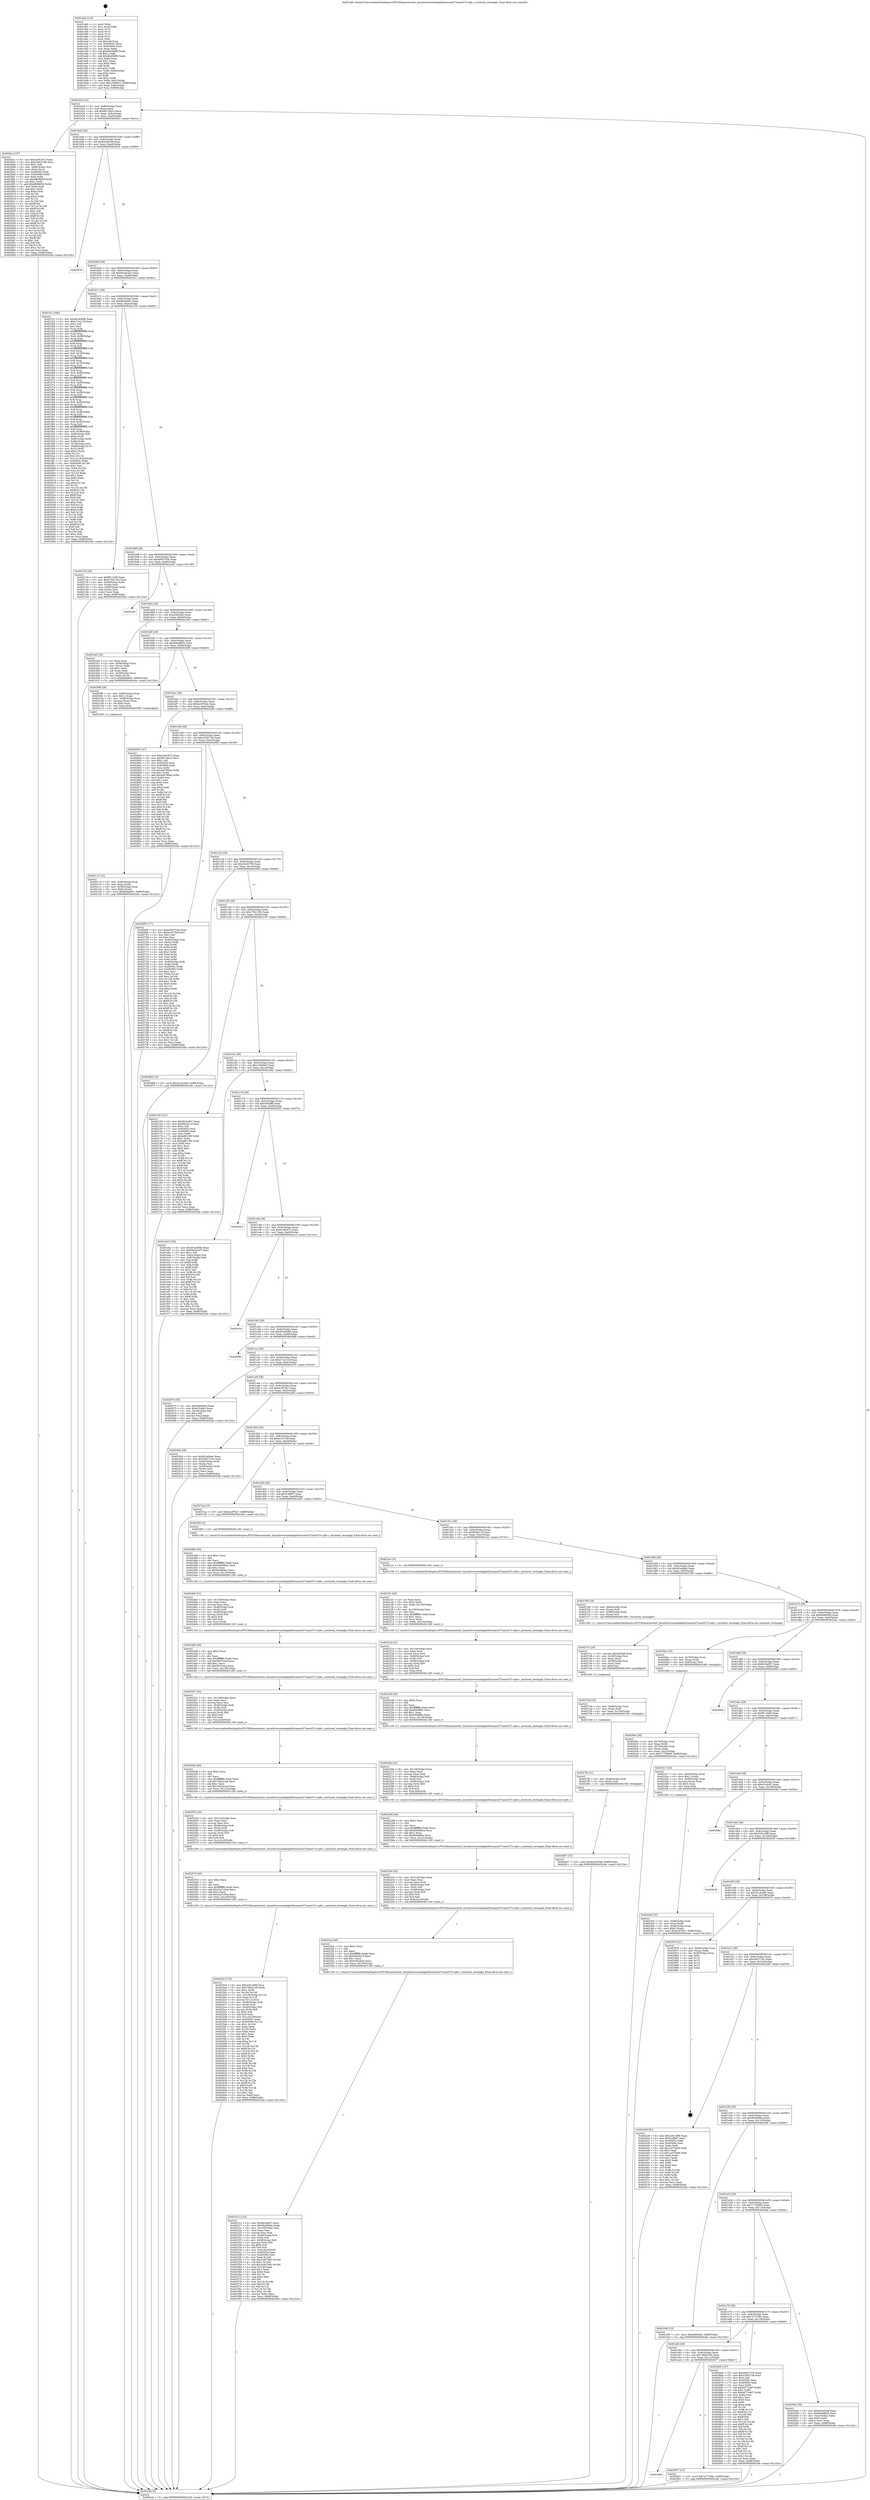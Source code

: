 digraph "0x401ab0" {
  label = "0x401ab0 (/mnt/c/Users/mathe/Desktop/tcc/POCII/binaries/extr_linuxdriversmediaplatformam437xam437x-vpfe.c_enclosed_rectangle_Final-ollvm.out::main(0))"
  labelloc = "t"
  node[shape=record]

  Entry [label="",width=0.3,height=0.3,shape=circle,fillcolor=black,style=filled]
  "0x401b24" [label="{
     0x401b24 [32]\l
     | [instrs]\l
     &nbsp;&nbsp;0x401b24 \<+6\>: mov -0x88(%rbp),%eax\l
     &nbsp;&nbsp;0x401b2a \<+2\>: mov %eax,%ecx\l
     &nbsp;&nbsp;0x401b2c \<+6\>: sub $0x8d7cfd1e,%ecx\l
     &nbsp;&nbsp;0x401b32 \<+6\>: mov %eax,-0x9c(%rbp)\l
     &nbsp;&nbsp;0x401b38 \<+6\>: mov %ecx,-0xa0(%rbp)\l
     &nbsp;&nbsp;0x401b3e \<+6\>: je 00000000004028cc \<main+0xe1c\>\l
  }"]
  "0x4028cc" [label="{
     0x4028cc [157]\l
     | [instrs]\l
     &nbsp;&nbsp;0x4028cc \<+5\>: mov $0xd19f1872,%eax\l
     &nbsp;&nbsp;0x4028d1 \<+5\>: mov $0xc5e02799,%ecx\l
     &nbsp;&nbsp;0x4028d6 \<+2\>: mov $0x1,%dl\l
     &nbsp;&nbsp;0x4028d8 \<+4\>: mov -0x80(%rbp),%rsi\l
     &nbsp;&nbsp;0x4028dc \<+6\>: movl $0x0,(%rsi)\l
     &nbsp;&nbsp;0x4028e2 \<+7\>: mov 0x40505c,%edi\l
     &nbsp;&nbsp;0x4028e9 \<+8\>: mov 0x405060,%r8d\l
     &nbsp;&nbsp;0x4028f1 \<+3\>: mov %edi,%r9d\l
     &nbsp;&nbsp;0x4028f4 \<+7\>: sub $0x6f698929,%r9d\l
     &nbsp;&nbsp;0x4028fb \<+4\>: sub $0x1,%r9d\l
     &nbsp;&nbsp;0x4028ff \<+7\>: add $0x6f698929,%r9d\l
     &nbsp;&nbsp;0x402906 \<+4\>: imul %r9d,%edi\l
     &nbsp;&nbsp;0x40290a \<+3\>: and $0x1,%edi\l
     &nbsp;&nbsp;0x40290d \<+3\>: cmp $0x0,%edi\l
     &nbsp;&nbsp;0x402910 \<+4\>: sete %r10b\l
     &nbsp;&nbsp;0x402914 \<+4\>: cmp $0xa,%r8d\l
     &nbsp;&nbsp;0x402918 \<+4\>: setl %r11b\l
     &nbsp;&nbsp;0x40291c \<+3\>: mov %r10b,%bl\l
     &nbsp;&nbsp;0x40291f \<+3\>: xor $0xff,%bl\l
     &nbsp;&nbsp;0x402922 \<+3\>: mov %r11b,%r14b\l
     &nbsp;&nbsp;0x402925 \<+4\>: xor $0xff,%r14b\l
     &nbsp;&nbsp;0x402929 \<+3\>: xor $0x1,%dl\l
     &nbsp;&nbsp;0x40292c \<+3\>: mov %bl,%r15b\l
     &nbsp;&nbsp;0x40292f \<+4\>: and $0xff,%r15b\l
     &nbsp;&nbsp;0x402933 \<+3\>: and %dl,%r10b\l
     &nbsp;&nbsp;0x402936 \<+3\>: mov %r14b,%r12b\l
     &nbsp;&nbsp;0x402939 \<+4\>: and $0xff,%r12b\l
     &nbsp;&nbsp;0x40293d \<+3\>: and %dl,%r11b\l
     &nbsp;&nbsp;0x402940 \<+3\>: or %r10b,%r15b\l
     &nbsp;&nbsp;0x402943 \<+3\>: or %r11b,%r12b\l
     &nbsp;&nbsp;0x402946 \<+3\>: xor %r12b,%r15b\l
     &nbsp;&nbsp;0x402949 \<+3\>: or %r14b,%bl\l
     &nbsp;&nbsp;0x40294c \<+3\>: xor $0xff,%bl\l
     &nbsp;&nbsp;0x40294f \<+3\>: or $0x1,%dl\l
     &nbsp;&nbsp;0x402952 \<+2\>: and %dl,%bl\l
     &nbsp;&nbsp;0x402954 \<+3\>: or %bl,%r15b\l
     &nbsp;&nbsp;0x402957 \<+4\>: test $0x1,%r15b\l
     &nbsp;&nbsp;0x40295b \<+3\>: cmovne %ecx,%eax\l
     &nbsp;&nbsp;0x40295e \<+6\>: mov %eax,-0x88(%rbp)\l
     &nbsp;&nbsp;0x402964 \<+5\>: jmp 0000000000402cde \<main+0x122e\>\l
  }"]
  "0x401b44" [label="{
     0x401b44 [28]\l
     | [instrs]\l
     &nbsp;&nbsp;0x401b44 \<+5\>: jmp 0000000000401b49 \<main+0x99\>\l
     &nbsp;&nbsp;0x401b49 \<+6\>: mov -0x9c(%rbp),%eax\l
     &nbsp;&nbsp;0x401b4f \<+5\>: sub $0x934e03af,%eax\l
     &nbsp;&nbsp;0x401b54 \<+6\>: mov %eax,-0xa4(%rbp)\l
     &nbsp;&nbsp;0x401b5a \<+6\>: je 0000000000402816 \<main+0xd66\>\l
  }"]
  Exit [label="",width=0.3,height=0.3,shape=circle,fillcolor=black,style=filled,peripheries=2]
  "0x402816" [label="{
     0x402816\l
  }", style=dashed]
  "0x401b60" [label="{
     0x401b60 [28]\l
     | [instrs]\l
     &nbsp;&nbsp;0x401b60 \<+5\>: jmp 0000000000401b65 \<main+0xb5\>\l
     &nbsp;&nbsp;0x401b65 \<+6\>: mov -0x9c(%rbp),%eax\l
     &nbsp;&nbsp;0x401b6b \<+5\>: sub $0x942dcad7,%eax\l
     &nbsp;&nbsp;0x401b70 \<+6\>: mov %eax,-0xa8(%rbp)\l
     &nbsp;&nbsp;0x401b76 \<+6\>: je 0000000000401f1c \<main+0x46c\>\l
  }"]
  "0x402807" [label="{
     0x402807 [15]\l
     | [instrs]\l
     &nbsp;&nbsp;0x402807 \<+10\>: movl $0xbe297beb,-0x88(%rbp)\l
     &nbsp;&nbsp;0x402811 \<+5\>: jmp 0000000000402cde \<main+0x122e\>\l
  }"]
  "0x401f1c" [label="{
     0x401f1c [340]\l
     | [instrs]\l
     &nbsp;&nbsp;0x401f1c \<+5\>: mov $0xd5c4d09b,%eax\l
     &nbsp;&nbsp;0x401f21 \<+5\>: mov $0xe71e112f,%ecx\l
     &nbsp;&nbsp;0x401f26 \<+2\>: mov $0x1,%dl\l
     &nbsp;&nbsp;0x401f28 \<+2\>: xor %esi,%esi\l
     &nbsp;&nbsp;0x401f2a \<+3\>: mov %rsp,%rdi\l
     &nbsp;&nbsp;0x401f2d \<+4\>: add $0xfffffffffffffff0,%rdi\l
     &nbsp;&nbsp;0x401f31 \<+3\>: mov %rdi,%rsp\l
     &nbsp;&nbsp;0x401f34 \<+4\>: mov %rdi,-0x80(%rbp)\l
     &nbsp;&nbsp;0x401f38 \<+3\>: mov %rsp,%rdi\l
     &nbsp;&nbsp;0x401f3b \<+4\>: add $0xfffffffffffffff0,%rdi\l
     &nbsp;&nbsp;0x401f3f \<+3\>: mov %rdi,%rsp\l
     &nbsp;&nbsp;0x401f42 \<+3\>: mov %rsp,%r8\l
     &nbsp;&nbsp;0x401f45 \<+4\>: add $0xfffffffffffffff0,%r8\l
     &nbsp;&nbsp;0x401f49 \<+3\>: mov %r8,%rsp\l
     &nbsp;&nbsp;0x401f4c \<+4\>: mov %r8,-0x78(%rbp)\l
     &nbsp;&nbsp;0x401f50 \<+3\>: mov %rsp,%r8\l
     &nbsp;&nbsp;0x401f53 \<+4\>: add $0xfffffffffffffff0,%r8\l
     &nbsp;&nbsp;0x401f57 \<+3\>: mov %r8,%rsp\l
     &nbsp;&nbsp;0x401f5a \<+4\>: mov %r8,-0x70(%rbp)\l
     &nbsp;&nbsp;0x401f5e \<+3\>: mov %rsp,%r8\l
     &nbsp;&nbsp;0x401f61 \<+4\>: add $0xfffffffffffffff0,%r8\l
     &nbsp;&nbsp;0x401f65 \<+3\>: mov %r8,%rsp\l
     &nbsp;&nbsp;0x401f68 \<+4\>: mov %r8,-0x68(%rbp)\l
     &nbsp;&nbsp;0x401f6c \<+3\>: mov %rsp,%r8\l
     &nbsp;&nbsp;0x401f6f \<+4\>: add $0xfffffffffffffff0,%r8\l
     &nbsp;&nbsp;0x401f73 \<+3\>: mov %r8,%rsp\l
     &nbsp;&nbsp;0x401f76 \<+4\>: mov %r8,-0x60(%rbp)\l
     &nbsp;&nbsp;0x401f7a \<+3\>: mov %rsp,%r8\l
     &nbsp;&nbsp;0x401f7d \<+4\>: add $0xfffffffffffffff0,%r8\l
     &nbsp;&nbsp;0x401f81 \<+3\>: mov %r8,%rsp\l
     &nbsp;&nbsp;0x401f84 \<+4\>: mov %r8,-0x58(%rbp)\l
     &nbsp;&nbsp;0x401f88 \<+3\>: mov %rsp,%r8\l
     &nbsp;&nbsp;0x401f8b \<+4\>: add $0xfffffffffffffff0,%r8\l
     &nbsp;&nbsp;0x401f8f \<+3\>: mov %r8,%rsp\l
     &nbsp;&nbsp;0x401f92 \<+4\>: mov %r8,-0x50(%rbp)\l
     &nbsp;&nbsp;0x401f96 \<+3\>: mov %rsp,%r8\l
     &nbsp;&nbsp;0x401f99 \<+4\>: add $0xfffffffffffffff0,%r8\l
     &nbsp;&nbsp;0x401f9d \<+3\>: mov %r8,%rsp\l
     &nbsp;&nbsp;0x401fa0 \<+4\>: mov %r8,-0x48(%rbp)\l
     &nbsp;&nbsp;0x401fa4 \<+3\>: mov %rsp,%r8\l
     &nbsp;&nbsp;0x401fa7 \<+4\>: add $0xfffffffffffffff0,%r8\l
     &nbsp;&nbsp;0x401fab \<+3\>: mov %r8,%rsp\l
     &nbsp;&nbsp;0x401fae \<+4\>: mov %r8,-0x40(%rbp)\l
     &nbsp;&nbsp;0x401fb2 \<+3\>: mov %rsp,%r8\l
     &nbsp;&nbsp;0x401fb5 \<+4\>: add $0xfffffffffffffff0,%r8\l
     &nbsp;&nbsp;0x401fb9 \<+3\>: mov %r8,%rsp\l
     &nbsp;&nbsp;0x401fbc \<+4\>: mov %r8,-0x38(%rbp)\l
     &nbsp;&nbsp;0x401fc0 \<+4\>: mov -0x80(%rbp),%r8\l
     &nbsp;&nbsp;0x401fc4 \<+7\>: movl $0x0,(%r8)\l
     &nbsp;&nbsp;0x401fcb \<+7\>: mov -0x8c(%rbp),%r9d\l
     &nbsp;&nbsp;0x401fd2 \<+3\>: mov %r9d,(%rdi)\l
     &nbsp;&nbsp;0x401fd5 \<+4\>: mov -0x78(%rbp),%r8\l
     &nbsp;&nbsp;0x401fd9 \<+7\>: mov -0x98(%rbp),%r10\l
     &nbsp;&nbsp;0x401fe0 \<+3\>: mov %r10,(%r8)\l
     &nbsp;&nbsp;0x401fe3 \<+3\>: cmpl $0x2,(%rdi)\l
     &nbsp;&nbsp;0x401fe6 \<+4\>: setne %r11b\l
     &nbsp;&nbsp;0x401fea \<+4\>: and $0x1,%r11b\l
     &nbsp;&nbsp;0x401fee \<+4\>: mov %r11b,-0x2d(%rbp)\l
     &nbsp;&nbsp;0x401ff2 \<+7\>: mov 0x40505c,%ebx\l
     &nbsp;&nbsp;0x401ff9 \<+8\>: mov 0x405060,%r14d\l
     &nbsp;&nbsp;0x402001 \<+3\>: sub $0x1,%esi\l
     &nbsp;&nbsp;0x402004 \<+3\>: mov %ebx,%r15d\l
     &nbsp;&nbsp;0x402007 \<+3\>: add %esi,%r15d\l
     &nbsp;&nbsp;0x40200a \<+4\>: imul %r15d,%ebx\l
     &nbsp;&nbsp;0x40200e \<+3\>: and $0x1,%ebx\l
     &nbsp;&nbsp;0x402011 \<+3\>: cmp $0x0,%ebx\l
     &nbsp;&nbsp;0x402014 \<+4\>: sete %r11b\l
     &nbsp;&nbsp;0x402018 \<+4\>: cmp $0xa,%r14d\l
     &nbsp;&nbsp;0x40201c \<+4\>: setl %r12b\l
     &nbsp;&nbsp;0x402020 \<+3\>: mov %r11b,%r13b\l
     &nbsp;&nbsp;0x402023 \<+4\>: xor $0xff,%r13b\l
     &nbsp;&nbsp;0x402027 \<+3\>: mov %r12b,%sil\l
     &nbsp;&nbsp;0x40202a \<+4\>: xor $0xff,%sil\l
     &nbsp;&nbsp;0x40202e \<+3\>: xor $0x0,%dl\l
     &nbsp;&nbsp;0x402031 \<+3\>: mov %r13b,%dil\l
     &nbsp;&nbsp;0x402034 \<+4\>: and $0x0,%dil\l
     &nbsp;&nbsp;0x402038 \<+3\>: and %dl,%r11b\l
     &nbsp;&nbsp;0x40203b \<+3\>: mov %sil,%r8b\l
     &nbsp;&nbsp;0x40203e \<+4\>: and $0x0,%r8b\l
     &nbsp;&nbsp;0x402042 \<+3\>: and %dl,%r12b\l
     &nbsp;&nbsp;0x402045 \<+3\>: or %r11b,%dil\l
     &nbsp;&nbsp;0x402048 \<+3\>: or %r12b,%r8b\l
     &nbsp;&nbsp;0x40204b \<+3\>: xor %r8b,%dil\l
     &nbsp;&nbsp;0x40204e \<+3\>: or %sil,%r13b\l
     &nbsp;&nbsp;0x402051 \<+4\>: xor $0xff,%r13b\l
     &nbsp;&nbsp;0x402055 \<+3\>: or $0x0,%dl\l
     &nbsp;&nbsp;0x402058 \<+3\>: and %dl,%r13b\l
     &nbsp;&nbsp;0x40205b \<+3\>: or %r13b,%dil\l
     &nbsp;&nbsp;0x40205e \<+4\>: test $0x1,%dil\l
     &nbsp;&nbsp;0x402062 \<+3\>: cmovne %ecx,%eax\l
     &nbsp;&nbsp;0x402065 \<+6\>: mov %eax,-0x88(%rbp)\l
     &nbsp;&nbsp;0x40206b \<+5\>: jmp 0000000000402cde \<main+0x122e\>\l
  }"]
  "0x401b7c" [label="{
     0x401b7c [28]\l
     | [instrs]\l
     &nbsp;&nbsp;0x401b7c \<+5\>: jmp 0000000000401b81 \<main+0xd1\>\l
     &nbsp;&nbsp;0x401b81 \<+6\>: mov -0x9c(%rbp),%eax\l
     &nbsp;&nbsp;0x401b87 \<+5\>: sub $0x9b0efe91,%eax\l
     &nbsp;&nbsp;0x401b8c \<+6\>: mov %eax,-0xac(%rbp)\l
     &nbsp;&nbsp;0x401b92 \<+6\>: je 0000000000402135 \<main+0x685\>\l
  }"]
  "0x4027fb" [label="{
     0x4027fb [12]\l
     | [instrs]\l
     &nbsp;&nbsp;0x4027fb \<+4\>: mov -0x48(%rbp),%rdi\l
     &nbsp;&nbsp;0x4027ff \<+3\>: mov (%rdi),%rdi\l
     &nbsp;&nbsp;0x402802 \<+5\>: call 0000000000401030 \<free@plt\>\l
     | [calls]\l
     &nbsp;&nbsp;0x401030 \{1\} (unknown)\l
  }"]
  "0x402135" [label="{
     0x402135 [36]\l
     | [instrs]\l
     &nbsp;&nbsp;0x402135 \<+5\>: mov $0xff113af5,%eax\l
     &nbsp;&nbsp;0x40213a \<+5\>: mov $0xc75b1183,%ecx\l
     &nbsp;&nbsp;0x40213f \<+4\>: mov -0x58(%rbp),%rdx\l
     &nbsp;&nbsp;0x402143 \<+2\>: mov (%rdx),%esi\l
     &nbsp;&nbsp;0x402145 \<+4\>: mov -0x68(%rbp),%rdx\l
     &nbsp;&nbsp;0x402149 \<+2\>: cmp (%rdx),%esi\l
     &nbsp;&nbsp;0x40214b \<+3\>: cmovl %ecx,%eax\l
     &nbsp;&nbsp;0x40214e \<+6\>: mov %eax,-0x88(%rbp)\l
     &nbsp;&nbsp;0x402154 \<+5\>: jmp 0000000000402cde \<main+0x122e\>\l
  }"]
  "0x401b98" [label="{
     0x401b98 [28]\l
     | [instrs]\l
     &nbsp;&nbsp;0x401b98 \<+5\>: jmp 0000000000401b9d \<main+0xed\>\l
     &nbsp;&nbsp;0x401b9d \<+6\>: mov -0x9c(%rbp),%eax\l
     &nbsp;&nbsp;0x401ba3 \<+5\>: sub $0xa0937530,%eax\l
     &nbsp;&nbsp;0x401ba8 \<+6\>: mov %eax,-0xb0(%rbp)\l
     &nbsp;&nbsp;0x401bae \<+6\>: je 0000000000402ca0 \<main+0x11f0\>\l
  }"]
  "0x4027e9" [label="{
     0x4027e9 [18]\l
     | [instrs]\l
     &nbsp;&nbsp;0x4027e9 \<+4\>: mov -0x60(%rbp),%rdi\l
     &nbsp;&nbsp;0x4027ed \<+3\>: mov (%rdi),%rdi\l
     &nbsp;&nbsp;0x4027f0 \<+6\>: mov %eax,-0x144(%rbp)\l
     &nbsp;&nbsp;0x4027f6 \<+5\>: call 0000000000401030 \<free@plt\>\l
     | [calls]\l
     &nbsp;&nbsp;0x401030 \{1\} (unknown)\l
  }"]
  "0x402ca0" [label="{
     0x402ca0\l
  }", style=dashed]
  "0x401bb4" [label="{
     0x401bb4 [28]\l
     | [instrs]\l
     &nbsp;&nbsp;0x401bb4 \<+5\>: jmp 0000000000401bb9 \<main+0x109\>\l
     &nbsp;&nbsp;0x401bb9 \<+6\>: mov -0x9c(%rbp),%eax\l
     &nbsp;&nbsp;0x401bbf \<+5\>: sub $0xa0fe0e93,%eax\l
     &nbsp;&nbsp;0x401bc4 \<+6\>: mov %eax,-0xb4(%rbp)\l
     &nbsp;&nbsp;0x401bca \<+6\>: je 00000000004023a5 \<main+0x8f5\>\l
  }"]
  "0x4027cc" [label="{
     0x4027cc [29]\l
     | [instrs]\l
     &nbsp;&nbsp;0x4027cc \<+10\>: movabs $0x4030b6,%rdi\l
     &nbsp;&nbsp;0x4027d6 \<+4\>: mov -0x38(%rbp),%rsi\l
     &nbsp;&nbsp;0x4027da \<+2\>: mov %eax,(%rsi)\l
     &nbsp;&nbsp;0x4027dc \<+4\>: mov -0x38(%rbp),%rsi\l
     &nbsp;&nbsp;0x4027e0 \<+2\>: mov (%rsi),%esi\l
     &nbsp;&nbsp;0x4027e2 \<+2\>: mov $0x0,%al\l
     &nbsp;&nbsp;0x4027e4 \<+5\>: call 0000000000401040 \<printf@plt\>\l
     | [calls]\l
     &nbsp;&nbsp;0x401040 \{1\} (unknown)\l
  }"]
  "0x4023a5" [label="{
     0x4023a5 [34]\l
     | [instrs]\l
     &nbsp;&nbsp;0x4023a5 \<+2\>: xor %eax,%eax\l
     &nbsp;&nbsp;0x4023a7 \<+4\>: mov -0x58(%rbp),%rcx\l
     &nbsp;&nbsp;0x4023ab \<+2\>: mov (%rcx),%edx\l
     &nbsp;&nbsp;0x4023ad \<+3\>: sub $0x1,%eax\l
     &nbsp;&nbsp;0x4023b0 \<+2\>: sub %eax,%edx\l
     &nbsp;&nbsp;0x4023b2 \<+4\>: mov -0x58(%rbp),%rcx\l
     &nbsp;&nbsp;0x4023b6 \<+2\>: mov %edx,(%rcx)\l
     &nbsp;&nbsp;0x4023b8 \<+10\>: movl $0x9b0efe91,-0x88(%rbp)\l
     &nbsp;&nbsp;0x4023c2 \<+5\>: jmp 0000000000402cde \<main+0x122e\>\l
  }"]
  "0x401bd0" [label="{
     0x401bd0 [28]\l
     | [instrs]\l
     &nbsp;&nbsp;0x401bd0 \<+5\>: jmp 0000000000401bd5 \<main+0x125\>\l
     &nbsp;&nbsp;0x401bd5 \<+6\>: mov -0x9c(%rbp),%eax\l
     &nbsp;&nbsp;0x401bdb \<+5\>: sub $0xb9ea8825,%eax\l
     &nbsp;&nbsp;0x401be0 \<+6\>: mov %eax,-0xb8(%rbp)\l
     &nbsp;&nbsp;0x401be6 \<+6\>: je 00000000004020f8 \<main+0x648\>\l
  }"]
  "0x401ea8" [label="{
     0x401ea8\l
  }", style=dashed]
  "0x4020f8" [label="{
     0x4020f8 [29]\l
     | [instrs]\l
     &nbsp;&nbsp;0x4020f8 \<+4\>: mov -0x68(%rbp),%rax\l
     &nbsp;&nbsp;0x4020fc \<+6\>: movl $0x1,(%rax)\l
     &nbsp;&nbsp;0x402102 \<+4\>: mov -0x68(%rbp),%rax\l
     &nbsp;&nbsp;0x402106 \<+3\>: movslq (%rax),%rax\l
     &nbsp;&nbsp;0x402109 \<+4\>: shl $0x5,%rax\l
     &nbsp;&nbsp;0x40210d \<+3\>: mov %rax,%rdi\l
     &nbsp;&nbsp;0x402110 \<+5\>: call 0000000000401050 \<malloc@plt\>\l
     | [calls]\l
     &nbsp;&nbsp;0x401050 \{1\} (unknown)\l
  }"]
  "0x401bec" [label="{
     0x401bec [28]\l
     | [instrs]\l
     &nbsp;&nbsp;0x401bec \<+5\>: jmp 0000000000401bf1 \<main+0x141\>\l
     &nbsp;&nbsp;0x401bf1 \<+6\>: mov -0x9c(%rbp),%eax\l
     &nbsp;&nbsp;0x401bf7 \<+5\>: sub $0xbe297beb,%eax\l
     &nbsp;&nbsp;0x401bfc \<+6\>: mov %eax,-0xbc(%rbp)\l
     &nbsp;&nbsp;0x401c02 \<+6\>: je 0000000000402839 \<main+0xd89\>\l
  }"]
  "0x402657" [label="{
     0x402657 [15]\l
     | [instrs]\l
     &nbsp;&nbsp;0x402657 \<+10\>: movl $0x7a77c38c,-0x88(%rbp)\l
     &nbsp;&nbsp;0x402661 \<+5\>: jmp 0000000000402cde \<main+0x122e\>\l
  }"]
  "0x402839" [label="{
     0x402839 [147]\l
     | [instrs]\l
     &nbsp;&nbsp;0x402839 \<+5\>: mov $0xd19f1872,%eax\l
     &nbsp;&nbsp;0x40283e \<+5\>: mov $0x8d7cfd1e,%ecx\l
     &nbsp;&nbsp;0x402843 \<+2\>: mov $0x1,%dl\l
     &nbsp;&nbsp;0x402845 \<+7\>: mov 0x40505c,%esi\l
     &nbsp;&nbsp;0x40284c \<+7\>: mov 0x405060,%edi\l
     &nbsp;&nbsp;0x402853 \<+3\>: mov %esi,%r8d\l
     &nbsp;&nbsp;0x402856 \<+7\>: sub $0x440790ab,%r8d\l
     &nbsp;&nbsp;0x40285d \<+4\>: sub $0x1,%r8d\l
     &nbsp;&nbsp;0x402861 \<+7\>: add $0x440790ab,%r8d\l
     &nbsp;&nbsp;0x402868 \<+4\>: imul %r8d,%esi\l
     &nbsp;&nbsp;0x40286c \<+3\>: and $0x1,%esi\l
     &nbsp;&nbsp;0x40286f \<+3\>: cmp $0x0,%esi\l
     &nbsp;&nbsp;0x402872 \<+4\>: sete %r9b\l
     &nbsp;&nbsp;0x402876 \<+3\>: cmp $0xa,%edi\l
     &nbsp;&nbsp;0x402879 \<+4\>: setl %r10b\l
     &nbsp;&nbsp;0x40287d \<+3\>: mov %r9b,%r11b\l
     &nbsp;&nbsp;0x402880 \<+4\>: xor $0xff,%r11b\l
     &nbsp;&nbsp;0x402884 \<+3\>: mov %r10b,%bl\l
     &nbsp;&nbsp;0x402887 \<+3\>: xor $0xff,%bl\l
     &nbsp;&nbsp;0x40288a \<+3\>: xor $0x0,%dl\l
     &nbsp;&nbsp;0x40288d \<+3\>: mov %r11b,%r14b\l
     &nbsp;&nbsp;0x402890 \<+4\>: and $0x0,%r14b\l
     &nbsp;&nbsp;0x402894 \<+3\>: and %dl,%r9b\l
     &nbsp;&nbsp;0x402897 \<+3\>: mov %bl,%r15b\l
     &nbsp;&nbsp;0x40289a \<+4\>: and $0x0,%r15b\l
     &nbsp;&nbsp;0x40289e \<+3\>: and %dl,%r10b\l
     &nbsp;&nbsp;0x4028a1 \<+3\>: or %r9b,%r14b\l
     &nbsp;&nbsp;0x4028a4 \<+3\>: or %r10b,%r15b\l
     &nbsp;&nbsp;0x4028a7 \<+3\>: xor %r15b,%r14b\l
     &nbsp;&nbsp;0x4028aa \<+3\>: or %bl,%r11b\l
     &nbsp;&nbsp;0x4028ad \<+4\>: xor $0xff,%r11b\l
     &nbsp;&nbsp;0x4028b1 \<+3\>: or $0x0,%dl\l
     &nbsp;&nbsp;0x4028b4 \<+3\>: and %dl,%r11b\l
     &nbsp;&nbsp;0x4028b7 \<+3\>: or %r11b,%r14b\l
     &nbsp;&nbsp;0x4028ba \<+4\>: test $0x1,%r14b\l
     &nbsp;&nbsp;0x4028be \<+3\>: cmovne %ecx,%eax\l
     &nbsp;&nbsp;0x4028c1 \<+6\>: mov %eax,-0x88(%rbp)\l
     &nbsp;&nbsp;0x4028c7 \<+5\>: jmp 0000000000402cde \<main+0x122e\>\l
  }"]
  "0x401c08" [label="{
     0x401c08 [28]\l
     | [instrs]\l
     &nbsp;&nbsp;0x401c08 \<+5\>: jmp 0000000000401c0d \<main+0x15d\>\l
     &nbsp;&nbsp;0x401c0d \<+6\>: mov -0x9c(%rbp),%eax\l
     &nbsp;&nbsp;0x401c13 \<+5\>: sub $0xc32927c8,%eax\l
     &nbsp;&nbsp;0x401c18 \<+6\>: mov %eax,-0xc0(%rbp)\l
     &nbsp;&nbsp;0x401c1e \<+6\>: je 00000000004026f9 \<main+0xc49\>\l
  }"]
  "0x401e8c" [label="{
     0x401e8c [28]\l
     | [instrs]\l
     &nbsp;&nbsp;0x401e8c \<+5\>: jmp 0000000000401e91 \<main+0x3e1\>\l
     &nbsp;&nbsp;0x401e91 \<+6\>: mov -0x9c(%rbp),%eax\l
     &nbsp;&nbsp;0x401e97 \<+5\>: sub $0x7d9e31d0,%eax\l
     &nbsp;&nbsp;0x401e9c \<+6\>: mov %eax,-0x11c(%rbp)\l
     &nbsp;&nbsp;0x401ea2 \<+6\>: je 0000000000402657 \<main+0xba7\>\l
  }"]
  "0x4026f9" [label="{
     0x4026f9 [177]\l
     | [instrs]\l
     &nbsp;&nbsp;0x4026f9 \<+5\>: mov $0xa0937530,%eax\l
     &nbsp;&nbsp;0x4026fe \<+5\>: mov $0xecc575af,%ecx\l
     &nbsp;&nbsp;0x402703 \<+2\>: mov $0x1,%dl\l
     &nbsp;&nbsp;0x402705 \<+2\>: xor %esi,%esi\l
     &nbsp;&nbsp;0x402707 \<+4\>: mov -0x40(%rbp),%rdi\l
     &nbsp;&nbsp;0x40270b \<+3\>: mov (%rdi),%r8d\l
     &nbsp;&nbsp;0x40270e \<+3\>: mov %esi,%r9d\l
     &nbsp;&nbsp;0x402711 \<+3\>: sub %r8d,%r9d\l
     &nbsp;&nbsp;0x402714 \<+3\>: mov %esi,%r8d\l
     &nbsp;&nbsp;0x402717 \<+4\>: sub $0x1,%r8d\l
     &nbsp;&nbsp;0x40271b \<+3\>: add %r8d,%r9d\l
     &nbsp;&nbsp;0x40271e \<+3\>: mov %esi,%r8d\l
     &nbsp;&nbsp;0x402721 \<+3\>: sub %r9d,%r8d\l
     &nbsp;&nbsp;0x402724 \<+4\>: mov -0x40(%rbp),%rdi\l
     &nbsp;&nbsp;0x402728 \<+3\>: mov %r8d,(%rdi)\l
     &nbsp;&nbsp;0x40272b \<+8\>: mov 0x40505c,%r8d\l
     &nbsp;&nbsp;0x402733 \<+8\>: mov 0x405060,%r9d\l
     &nbsp;&nbsp;0x40273b \<+3\>: sub $0x1,%esi\l
     &nbsp;&nbsp;0x40273e \<+3\>: mov %r8d,%r10d\l
     &nbsp;&nbsp;0x402741 \<+3\>: add %esi,%r10d\l
     &nbsp;&nbsp;0x402744 \<+4\>: imul %r10d,%r8d\l
     &nbsp;&nbsp;0x402748 \<+4\>: and $0x1,%r8d\l
     &nbsp;&nbsp;0x40274c \<+4\>: cmp $0x0,%r8d\l
     &nbsp;&nbsp;0x402750 \<+4\>: sete %r11b\l
     &nbsp;&nbsp;0x402754 \<+4\>: cmp $0xa,%r9d\l
     &nbsp;&nbsp;0x402758 \<+3\>: setl %bl\l
     &nbsp;&nbsp;0x40275b \<+3\>: mov %r11b,%r14b\l
     &nbsp;&nbsp;0x40275e \<+4\>: xor $0xff,%r14b\l
     &nbsp;&nbsp;0x402762 \<+3\>: mov %bl,%r15b\l
     &nbsp;&nbsp;0x402765 \<+4\>: xor $0xff,%r15b\l
     &nbsp;&nbsp;0x402769 \<+3\>: xor $0x1,%dl\l
     &nbsp;&nbsp;0x40276c \<+3\>: mov %r14b,%r12b\l
     &nbsp;&nbsp;0x40276f \<+4\>: and $0xff,%r12b\l
     &nbsp;&nbsp;0x402773 \<+3\>: and %dl,%r11b\l
     &nbsp;&nbsp;0x402776 \<+3\>: mov %r15b,%r13b\l
     &nbsp;&nbsp;0x402779 \<+4\>: and $0xff,%r13b\l
     &nbsp;&nbsp;0x40277d \<+2\>: and %dl,%bl\l
     &nbsp;&nbsp;0x40277f \<+3\>: or %r11b,%r12b\l
     &nbsp;&nbsp;0x402782 \<+3\>: or %bl,%r13b\l
     &nbsp;&nbsp;0x402785 \<+3\>: xor %r13b,%r12b\l
     &nbsp;&nbsp;0x402788 \<+3\>: or %r15b,%r14b\l
     &nbsp;&nbsp;0x40278b \<+4\>: xor $0xff,%r14b\l
     &nbsp;&nbsp;0x40278f \<+3\>: or $0x1,%dl\l
     &nbsp;&nbsp;0x402792 \<+3\>: and %dl,%r14b\l
     &nbsp;&nbsp;0x402795 \<+3\>: or %r14b,%r12b\l
     &nbsp;&nbsp;0x402798 \<+4\>: test $0x1,%r12b\l
     &nbsp;&nbsp;0x40279c \<+3\>: cmovne %ecx,%eax\l
     &nbsp;&nbsp;0x40279f \<+6\>: mov %eax,-0x88(%rbp)\l
     &nbsp;&nbsp;0x4027a5 \<+5\>: jmp 0000000000402cde \<main+0x122e\>\l
  }"]
  "0x401c24" [label="{
     0x401c24 [28]\l
     | [instrs]\l
     &nbsp;&nbsp;0x401c24 \<+5\>: jmp 0000000000401c29 \<main+0x179\>\l
     &nbsp;&nbsp;0x401c29 \<+6\>: mov -0x9c(%rbp),%eax\l
     &nbsp;&nbsp;0x401c2f \<+5\>: sub $0xc5e02799,%eax\l
     &nbsp;&nbsp;0x401c34 \<+6\>: mov %eax,-0xc4(%rbp)\l
     &nbsp;&nbsp;0x401c3a \<+6\>: je 0000000000402969 \<main+0xeb9\>\l
  }"]
  "0x402666" [label="{
     0x402666 [147]\l
     | [instrs]\l
     &nbsp;&nbsp;0x402666 \<+5\>: mov $0xa0937530,%eax\l
     &nbsp;&nbsp;0x40266b \<+5\>: mov $0xc32927c8,%ecx\l
     &nbsp;&nbsp;0x402670 \<+2\>: mov $0x1,%dl\l
     &nbsp;&nbsp;0x402672 \<+7\>: mov 0x40505c,%esi\l
     &nbsp;&nbsp;0x402679 \<+7\>: mov 0x405060,%edi\l
     &nbsp;&nbsp;0x402680 \<+3\>: mov %esi,%r8d\l
     &nbsp;&nbsp;0x402683 \<+7\>: sub $0xb677e407,%r8d\l
     &nbsp;&nbsp;0x40268a \<+4\>: sub $0x1,%r8d\l
     &nbsp;&nbsp;0x40268e \<+7\>: add $0xb677e407,%r8d\l
     &nbsp;&nbsp;0x402695 \<+4\>: imul %r8d,%esi\l
     &nbsp;&nbsp;0x402699 \<+3\>: and $0x1,%esi\l
     &nbsp;&nbsp;0x40269c \<+3\>: cmp $0x0,%esi\l
     &nbsp;&nbsp;0x40269f \<+4\>: sete %r9b\l
     &nbsp;&nbsp;0x4026a3 \<+3\>: cmp $0xa,%edi\l
     &nbsp;&nbsp;0x4026a6 \<+4\>: setl %r10b\l
     &nbsp;&nbsp;0x4026aa \<+3\>: mov %r9b,%r11b\l
     &nbsp;&nbsp;0x4026ad \<+4\>: xor $0xff,%r11b\l
     &nbsp;&nbsp;0x4026b1 \<+3\>: mov %r10b,%bl\l
     &nbsp;&nbsp;0x4026b4 \<+3\>: xor $0xff,%bl\l
     &nbsp;&nbsp;0x4026b7 \<+3\>: xor $0x1,%dl\l
     &nbsp;&nbsp;0x4026ba \<+3\>: mov %r11b,%r14b\l
     &nbsp;&nbsp;0x4026bd \<+4\>: and $0xff,%r14b\l
     &nbsp;&nbsp;0x4026c1 \<+3\>: and %dl,%r9b\l
     &nbsp;&nbsp;0x4026c4 \<+3\>: mov %bl,%r15b\l
     &nbsp;&nbsp;0x4026c7 \<+4\>: and $0xff,%r15b\l
     &nbsp;&nbsp;0x4026cb \<+3\>: and %dl,%r10b\l
     &nbsp;&nbsp;0x4026ce \<+3\>: or %r9b,%r14b\l
     &nbsp;&nbsp;0x4026d1 \<+3\>: or %r10b,%r15b\l
     &nbsp;&nbsp;0x4026d4 \<+3\>: xor %r15b,%r14b\l
     &nbsp;&nbsp;0x4026d7 \<+3\>: or %bl,%r11b\l
     &nbsp;&nbsp;0x4026da \<+4\>: xor $0xff,%r11b\l
     &nbsp;&nbsp;0x4026de \<+3\>: or $0x1,%dl\l
     &nbsp;&nbsp;0x4026e1 \<+3\>: and %dl,%r11b\l
     &nbsp;&nbsp;0x4026e4 \<+3\>: or %r11b,%r14b\l
     &nbsp;&nbsp;0x4026e7 \<+4\>: test $0x1,%r14b\l
     &nbsp;&nbsp;0x4026eb \<+3\>: cmovne %ecx,%eax\l
     &nbsp;&nbsp;0x4026ee \<+6\>: mov %eax,-0x88(%rbp)\l
     &nbsp;&nbsp;0x4026f4 \<+5\>: jmp 0000000000402cde \<main+0x122e\>\l
  }"]
  "0x402969" [label="{
     0x402969 [15]\l
     | [instrs]\l
     &nbsp;&nbsp;0x402969 \<+10\>: movl $0x321dc40b,-0x88(%rbp)\l
     &nbsp;&nbsp;0x402973 \<+5\>: jmp 0000000000402cde \<main+0x122e\>\l
  }"]
  "0x401c40" [label="{
     0x401c40 [28]\l
     | [instrs]\l
     &nbsp;&nbsp;0x401c40 \<+5\>: jmp 0000000000401c45 \<main+0x195\>\l
     &nbsp;&nbsp;0x401c45 \<+6\>: mov -0x9c(%rbp),%eax\l
     &nbsp;&nbsp;0x401c4b \<+5\>: sub $0xc75b1183,%eax\l
     &nbsp;&nbsp;0x401c50 \<+6\>: mov %eax,-0xc8(%rbp)\l
     &nbsp;&nbsp;0x401c56 \<+6\>: je 0000000000402159 \<main+0x6a9\>\l
  }"]
  "0x4025a5" [label="{
     0x4025a5 [178]\l
     | [instrs]\l
     &nbsp;&nbsp;0x4025a5 \<+5\>: mov $0x2261c9f9,%ecx\l
     &nbsp;&nbsp;0x4025aa \<+5\>: mov $0x7d9e31d0,%edx\l
     &nbsp;&nbsp;0x4025af \<+3\>: mov $0x1,%r9b\l
     &nbsp;&nbsp;0x4025b2 \<+3\>: xor %r10d,%r10d\l
     &nbsp;&nbsp;0x4025b5 \<+7\>: mov -0x140(%rbp),%r11d\l
     &nbsp;&nbsp;0x4025bc \<+4\>: imul %eax,%r11d\l
     &nbsp;&nbsp;0x4025c0 \<+3\>: movslq %r11d,%rsi\l
     &nbsp;&nbsp;0x4025c3 \<+4\>: mov -0x48(%rbp),%rdi\l
     &nbsp;&nbsp;0x4025c7 \<+3\>: mov (%rdi),%rdi\l
     &nbsp;&nbsp;0x4025ca \<+4\>: mov -0x40(%rbp),%r8\l
     &nbsp;&nbsp;0x4025ce \<+3\>: movslq (%r8),%r8\l
     &nbsp;&nbsp;0x4025d1 \<+4\>: shl $0x5,%r8\l
     &nbsp;&nbsp;0x4025d5 \<+3\>: add %r8,%rdi\l
     &nbsp;&nbsp;0x4025d8 \<+4\>: mov %rsi,0x18(%rdi)\l
     &nbsp;&nbsp;0x4025dc \<+7\>: mov 0x40505c,%eax\l
     &nbsp;&nbsp;0x4025e3 \<+8\>: mov 0x405060,%r11d\l
     &nbsp;&nbsp;0x4025eb \<+4\>: sub $0x1,%r10d\l
     &nbsp;&nbsp;0x4025ef \<+2\>: mov %eax,%ebx\l
     &nbsp;&nbsp;0x4025f1 \<+3\>: add %r10d,%ebx\l
     &nbsp;&nbsp;0x4025f4 \<+3\>: imul %ebx,%eax\l
     &nbsp;&nbsp;0x4025f7 \<+3\>: and $0x1,%eax\l
     &nbsp;&nbsp;0x4025fa \<+3\>: cmp $0x0,%eax\l
     &nbsp;&nbsp;0x4025fd \<+4\>: sete %r14b\l
     &nbsp;&nbsp;0x402601 \<+4\>: cmp $0xa,%r11d\l
     &nbsp;&nbsp;0x402605 \<+4\>: setl %r15b\l
     &nbsp;&nbsp;0x402609 \<+3\>: mov %r14b,%r12b\l
     &nbsp;&nbsp;0x40260c \<+4\>: xor $0xff,%r12b\l
     &nbsp;&nbsp;0x402610 \<+3\>: mov %r15b,%r13b\l
     &nbsp;&nbsp;0x402613 \<+4\>: xor $0xff,%r13b\l
     &nbsp;&nbsp;0x402617 \<+4\>: xor $0x0,%r9b\l
     &nbsp;&nbsp;0x40261b \<+3\>: mov %r12b,%al\l
     &nbsp;&nbsp;0x40261e \<+2\>: and $0x0,%al\l
     &nbsp;&nbsp;0x402620 \<+3\>: and %r9b,%r14b\l
     &nbsp;&nbsp;0x402623 \<+3\>: mov %r13b,%sil\l
     &nbsp;&nbsp;0x402626 \<+4\>: and $0x0,%sil\l
     &nbsp;&nbsp;0x40262a \<+3\>: and %r9b,%r15b\l
     &nbsp;&nbsp;0x40262d \<+3\>: or %r14b,%al\l
     &nbsp;&nbsp;0x402630 \<+3\>: or %r15b,%sil\l
     &nbsp;&nbsp;0x402633 \<+3\>: xor %sil,%al\l
     &nbsp;&nbsp;0x402636 \<+3\>: or %r13b,%r12b\l
     &nbsp;&nbsp;0x402639 \<+4\>: xor $0xff,%r12b\l
     &nbsp;&nbsp;0x40263d \<+4\>: or $0x0,%r9b\l
     &nbsp;&nbsp;0x402641 \<+3\>: and %r9b,%r12b\l
     &nbsp;&nbsp;0x402644 \<+3\>: or %r12b,%al\l
     &nbsp;&nbsp;0x402647 \<+2\>: test $0x1,%al\l
     &nbsp;&nbsp;0x402649 \<+3\>: cmovne %edx,%ecx\l
     &nbsp;&nbsp;0x40264c \<+6\>: mov %ecx,-0x88(%rbp)\l
     &nbsp;&nbsp;0x402652 \<+5\>: jmp 0000000000402cde \<main+0x122e\>\l
  }"]
  "0x402159" [label="{
     0x402159 [147]\l
     | [instrs]\l
     &nbsp;&nbsp;0x402159 \<+5\>: mov $0xfdc5a007,%eax\l
     &nbsp;&nbsp;0x40215e \<+5\>: mov $0xf404a11f,%ecx\l
     &nbsp;&nbsp;0x402163 \<+2\>: mov $0x1,%dl\l
     &nbsp;&nbsp;0x402165 \<+7\>: mov 0x40505c,%esi\l
     &nbsp;&nbsp;0x40216c \<+7\>: mov 0x405060,%edi\l
     &nbsp;&nbsp;0x402173 \<+3\>: mov %esi,%r8d\l
     &nbsp;&nbsp;0x402176 \<+7\>: add $0xbdf613f5,%r8d\l
     &nbsp;&nbsp;0x40217d \<+4\>: sub $0x1,%r8d\l
     &nbsp;&nbsp;0x402181 \<+7\>: sub $0xbdf613f5,%r8d\l
     &nbsp;&nbsp;0x402188 \<+4\>: imul %r8d,%esi\l
     &nbsp;&nbsp;0x40218c \<+3\>: and $0x1,%esi\l
     &nbsp;&nbsp;0x40218f \<+3\>: cmp $0x0,%esi\l
     &nbsp;&nbsp;0x402192 \<+4\>: sete %r9b\l
     &nbsp;&nbsp;0x402196 \<+3\>: cmp $0xa,%edi\l
     &nbsp;&nbsp;0x402199 \<+4\>: setl %r10b\l
     &nbsp;&nbsp;0x40219d \<+3\>: mov %r9b,%r11b\l
     &nbsp;&nbsp;0x4021a0 \<+4\>: xor $0xff,%r11b\l
     &nbsp;&nbsp;0x4021a4 \<+3\>: mov %r10b,%bl\l
     &nbsp;&nbsp;0x4021a7 \<+3\>: xor $0xff,%bl\l
     &nbsp;&nbsp;0x4021aa \<+3\>: xor $0x0,%dl\l
     &nbsp;&nbsp;0x4021ad \<+3\>: mov %r11b,%r14b\l
     &nbsp;&nbsp;0x4021b0 \<+4\>: and $0x0,%r14b\l
     &nbsp;&nbsp;0x4021b4 \<+3\>: and %dl,%r9b\l
     &nbsp;&nbsp;0x4021b7 \<+3\>: mov %bl,%r15b\l
     &nbsp;&nbsp;0x4021ba \<+4\>: and $0x0,%r15b\l
     &nbsp;&nbsp;0x4021be \<+3\>: and %dl,%r10b\l
     &nbsp;&nbsp;0x4021c1 \<+3\>: or %r9b,%r14b\l
     &nbsp;&nbsp;0x4021c4 \<+3\>: or %r10b,%r15b\l
     &nbsp;&nbsp;0x4021c7 \<+3\>: xor %r15b,%r14b\l
     &nbsp;&nbsp;0x4021ca \<+3\>: or %bl,%r11b\l
     &nbsp;&nbsp;0x4021cd \<+4\>: xor $0xff,%r11b\l
     &nbsp;&nbsp;0x4021d1 \<+3\>: or $0x0,%dl\l
     &nbsp;&nbsp;0x4021d4 \<+3\>: and %dl,%r11b\l
     &nbsp;&nbsp;0x4021d7 \<+3\>: or %r11b,%r14b\l
     &nbsp;&nbsp;0x4021da \<+4\>: test $0x1,%r14b\l
     &nbsp;&nbsp;0x4021de \<+3\>: cmovne %ecx,%eax\l
     &nbsp;&nbsp;0x4021e1 \<+6\>: mov %eax,-0x88(%rbp)\l
     &nbsp;&nbsp;0x4021e7 \<+5\>: jmp 0000000000402cde \<main+0x122e\>\l
  }"]
  "0x401c5c" [label="{
     0x401c5c [28]\l
     | [instrs]\l
     &nbsp;&nbsp;0x401c5c \<+5\>: jmp 0000000000401c61 \<main+0x1b1\>\l
     &nbsp;&nbsp;0x401c61 \<+6\>: mov -0x9c(%rbp),%eax\l
     &nbsp;&nbsp;0x401c67 \<+5\>: sub $0xc7fa6943,%eax\l
     &nbsp;&nbsp;0x401c6c \<+6\>: mov %eax,-0xcc(%rbp)\l
     &nbsp;&nbsp;0x401c72 \<+6\>: je 0000000000401eb2 \<main+0x402\>\l
  }"]
  "0x40257d" [label="{
     0x40257d [40]\l
     | [instrs]\l
     &nbsp;&nbsp;0x40257d \<+5\>: mov $0x2,%ecx\l
     &nbsp;&nbsp;0x402582 \<+1\>: cltd\l
     &nbsp;&nbsp;0x402583 \<+2\>: idiv %ecx\l
     &nbsp;&nbsp;0x402585 \<+6\>: imul $0xfffffffe,%edx,%ecx\l
     &nbsp;&nbsp;0x40258b \<+6\>: add $0x22a7c044,%ecx\l
     &nbsp;&nbsp;0x402591 \<+3\>: add $0x1,%ecx\l
     &nbsp;&nbsp;0x402594 \<+6\>: sub $0x22a7c044,%ecx\l
     &nbsp;&nbsp;0x40259a \<+6\>: mov %ecx,-0x140(%rbp)\l
     &nbsp;&nbsp;0x4025a0 \<+5\>: call 0000000000401160 \<next_i\>\l
     | [calls]\l
     &nbsp;&nbsp;0x401160 \{1\} (/mnt/c/Users/mathe/Desktop/tcc/POCII/binaries/extr_linuxdriversmediaplatformam437xam437x-vpfe.c_enclosed_rectangle_Final-ollvm.out::next_i)\l
  }"]
  "0x401eb2" [label="{
     0x401eb2 [106]\l
     | [instrs]\l
     &nbsp;&nbsp;0x401eb2 \<+5\>: mov $0xd5c4d09b,%eax\l
     &nbsp;&nbsp;0x401eb7 \<+5\>: mov $0x942dcad7,%ecx\l
     &nbsp;&nbsp;0x401ebc \<+2\>: mov $0x1,%dl\l
     &nbsp;&nbsp;0x401ebe \<+7\>: mov -0x82(%rbp),%sil\l
     &nbsp;&nbsp;0x401ec5 \<+7\>: mov -0x81(%rbp),%dil\l
     &nbsp;&nbsp;0x401ecc \<+3\>: mov %sil,%r8b\l
     &nbsp;&nbsp;0x401ecf \<+4\>: xor $0xff,%r8b\l
     &nbsp;&nbsp;0x401ed3 \<+3\>: mov %dil,%r9b\l
     &nbsp;&nbsp;0x401ed6 \<+4\>: xor $0xff,%r9b\l
     &nbsp;&nbsp;0x401eda \<+3\>: xor $0x1,%dl\l
     &nbsp;&nbsp;0x401edd \<+3\>: mov %r8b,%r10b\l
     &nbsp;&nbsp;0x401ee0 \<+4\>: and $0xff,%r10b\l
     &nbsp;&nbsp;0x401ee4 \<+3\>: and %dl,%sil\l
     &nbsp;&nbsp;0x401ee7 \<+3\>: mov %r9b,%r11b\l
     &nbsp;&nbsp;0x401eea \<+4\>: and $0xff,%r11b\l
     &nbsp;&nbsp;0x401eee \<+3\>: and %dl,%dil\l
     &nbsp;&nbsp;0x401ef1 \<+3\>: or %sil,%r10b\l
     &nbsp;&nbsp;0x401ef4 \<+3\>: or %dil,%r11b\l
     &nbsp;&nbsp;0x401ef7 \<+3\>: xor %r11b,%r10b\l
     &nbsp;&nbsp;0x401efa \<+3\>: or %r9b,%r8b\l
     &nbsp;&nbsp;0x401efd \<+4\>: xor $0xff,%r8b\l
     &nbsp;&nbsp;0x401f01 \<+3\>: or $0x1,%dl\l
     &nbsp;&nbsp;0x401f04 \<+3\>: and %dl,%r8b\l
     &nbsp;&nbsp;0x401f07 \<+3\>: or %r8b,%r10b\l
     &nbsp;&nbsp;0x401f0a \<+4\>: test $0x1,%r10b\l
     &nbsp;&nbsp;0x401f0e \<+3\>: cmovne %ecx,%eax\l
     &nbsp;&nbsp;0x401f11 \<+6\>: mov %eax,-0x88(%rbp)\l
     &nbsp;&nbsp;0x401f17 \<+5\>: jmp 0000000000402cde \<main+0x122e\>\l
  }"]
  "0x401c78" [label="{
     0x401c78 [28]\l
     | [instrs]\l
     &nbsp;&nbsp;0x401c78 \<+5\>: jmp 0000000000401c7d \<main+0x1cd\>\l
     &nbsp;&nbsp;0x401c7d \<+6\>: mov -0x9c(%rbp),%eax\l
     &nbsp;&nbsp;0x401c83 \<+5\>: sub $0xc95fcff6,%eax\l
     &nbsp;&nbsp;0x401c88 \<+6\>: mov %eax,-0xd0(%rbp)\l
     &nbsp;&nbsp;0x401c8e \<+6\>: je 0000000000402825 \<main+0xd75\>\l
  }"]
  "0x402cde" [label="{
     0x402cde [5]\l
     | [instrs]\l
     &nbsp;&nbsp;0x402cde \<+5\>: jmp 0000000000401b24 \<main+0x74\>\l
  }"]
  "0x401ab0" [label="{
     0x401ab0 [116]\l
     | [instrs]\l
     &nbsp;&nbsp;0x401ab0 \<+1\>: push %rbp\l
     &nbsp;&nbsp;0x401ab1 \<+3\>: mov %rsp,%rbp\l
     &nbsp;&nbsp;0x401ab4 \<+2\>: push %r15\l
     &nbsp;&nbsp;0x401ab6 \<+2\>: push %r14\l
     &nbsp;&nbsp;0x401ab8 \<+2\>: push %r13\l
     &nbsp;&nbsp;0x401aba \<+2\>: push %r12\l
     &nbsp;&nbsp;0x401abc \<+1\>: push %rbx\l
     &nbsp;&nbsp;0x401abd \<+7\>: sub $0x148,%rsp\l
     &nbsp;&nbsp;0x401ac4 \<+7\>: mov 0x40505c,%eax\l
     &nbsp;&nbsp;0x401acb \<+7\>: mov 0x405060,%ecx\l
     &nbsp;&nbsp;0x401ad2 \<+2\>: mov %eax,%edx\l
     &nbsp;&nbsp;0x401ad4 \<+6\>: sub $0xdbe948f6,%edx\l
     &nbsp;&nbsp;0x401ada \<+3\>: sub $0x1,%edx\l
     &nbsp;&nbsp;0x401add \<+6\>: add $0xdbe948f6,%edx\l
     &nbsp;&nbsp;0x401ae3 \<+3\>: imul %edx,%eax\l
     &nbsp;&nbsp;0x401ae6 \<+3\>: and $0x1,%eax\l
     &nbsp;&nbsp;0x401ae9 \<+3\>: cmp $0x0,%eax\l
     &nbsp;&nbsp;0x401aec \<+4\>: sete %r8b\l
     &nbsp;&nbsp;0x401af0 \<+4\>: and $0x1,%r8b\l
     &nbsp;&nbsp;0x401af4 \<+7\>: mov %r8b,-0x82(%rbp)\l
     &nbsp;&nbsp;0x401afb \<+3\>: cmp $0xa,%ecx\l
     &nbsp;&nbsp;0x401afe \<+4\>: setl %r8b\l
     &nbsp;&nbsp;0x401b02 \<+4\>: and $0x1,%r8b\l
     &nbsp;&nbsp;0x401b06 \<+7\>: mov %r8b,-0x81(%rbp)\l
     &nbsp;&nbsp;0x401b0d \<+10\>: movl $0xc7fa6943,-0x88(%rbp)\l
     &nbsp;&nbsp;0x401b17 \<+6\>: mov %edi,-0x8c(%rbp)\l
     &nbsp;&nbsp;0x401b1d \<+7\>: mov %rsi,-0x98(%rbp)\l
  }"]
  "0x402553" [label="{
     0x402553 [42]\l
     | [instrs]\l
     &nbsp;&nbsp;0x402553 \<+6\>: mov -0x13c(%rbp),%ecx\l
     &nbsp;&nbsp;0x402559 \<+3\>: imul %eax,%ecx\l
     &nbsp;&nbsp;0x40255c \<+3\>: movslq %ecx,%rsi\l
     &nbsp;&nbsp;0x40255f \<+4\>: mov -0x48(%rbp),%rdi\l
     &nbsp;&nbsp;0x402563 \<+3\>: mov (%rdi),%rdi\l
     &nbsp;&nbsp;0x402566 \<+4\>: mov -0x40(%rbp),%r8\l
     &nbsp;&nbsp;0x40256a \<+3\>: movslq (%r8),%r8\l
     &nbsp;&nbsp;0x40256d \<+4\>: shl $0x5,%r8\l
     &nbsp;&nbsp;0x402571 \<+3\>: add %r8,%rdi\l
     &nbsp;&nbsp;0x402574 \<+4\>: mov %rsi,0x10(%rdi)\l
     &nbsp;&nbsp;0x402578 \<+5\>: call 0000000000401160 \<next_i\>\l
     | [calls]\l
     &nbsp;&nbsp;0x401160 \{1\} (/mnt/c/Users/mathe/Desktop/tcc/POCII/binaries/extr_linuxdriversmediaplatformam437xam437x-vpfe.c_enclosed_rectangle_Final-ollvm.out::next_i)\l
  }"]
  "0x40252b" [label="{
     0x40252b [40]\l
     | [instrs]\l
     &nbsp;&nbsp;0x40252b \<+5\>: mov $0x2,%ecx\l
     &nbsp;&nbsp;0x402530 \<+1\>: cltd\l
     &nbsp;&nbsp;0x402531 \<+2\>: idiv %ecx\l
     &nbsp;&nbsp;0x402533 \<+6\>: imul $0xfffffffe,%edx,%ecx\l
     &nbsp;&nbsp;0x402539 \<+6\>: sub $0x7d42a1e8,%ecx\l
     &nbsp;&nbsp;0x40253f \<+3\>: add $0x1,%ecx\l
     &nbsp;&nbsp;0x402542 \<+6\>: add $0x7d42a1e8,%ecx\l
     &nbsp;&nbsp;0x402548 \<+6\>: mov %ecx,-0x13c(%rbp)\l
     &nbsp;&nbsp;0x40254e \<+5\>: call 0000000000401160 \<next_i\>\l
     | [calls]\l
     &nbsp;&nbsp;0x401160 \{1\} (/mnt/c/Users/mathe/Desktop/tcc/POCII/binaries/extr_linuxdriversmediaplatformam437xam437x-vpfe.c_enclosed_rectangle_Final-ollvm.out::next_i)\l
  }"]
  "0x402825" [label="{
     0x402825\l
  }", style=dashed]
  "0x401c94" [label="{
     0x401c94 [28]\l
     | [instrs]\l
     &nbsp;&nbsp;0x401c94 \<+5\>: jmp 0000000000401c99 \<main+0x1e9\>\l
     &nbsp;&nbsp;0x401c99 \<+6\>: mov -0x9c(%rbp),%eax\l
     &nbsp;&nbsp;0x401c9f \<+5\>: sub $0xd19f1872,%eax\l
     &nbsp;&nbsp;0x401ca4 \<+6\>: mov %eax,-0xd4(%rbp)\l
     &nbsp;&nbsp;0x401caa \<+6\>: je 0000000000402cca \<main+0x121a\>\l
  }"]
  "0x402501" [label="{
     0x402501 [42]\l
     | [instrs]\l
     &nbsp;&nbsp;0x402501 \<+6\>: mov -0x138(%rbp),%ecx\l
     &nbsp;&nbsp;0x402507 \<+3\>: imul %eax,%ecx\l
     &nbsp;&nbsp;0x40250a \<+3\>: movslq %ecx,%rsi\l
     &nbsp;&nbsp;0x40250d \<+4\>: mov -0x48(%rbp),%rdi\l
     &nbsp;&nbsp;0x402511 \<+3\>: mov (%rdi),%rdi\l
     &nbsp;&nbsp;0x402514 \<+4\>: mov -0x40(%rbp),%r8\l
     &nbsp;&nbsp;0x402518 \<+3\>: movslq (%r8),%r8\l
     &nbsp;&nbsp;0x40251b \<+4\>: shl $0x5,%r8\l
     &nbsp;&nbsp;0x40251f \<+3\>: add %r8,%rdi\l
     &nbsp;&nbsp;0x402522 \<+4\>: mov %rsi,0x8(%rdi)\l
     &nbsp;&nbsp;0x402526 \<+5\>: call 0000000000401160 \<next_i\>\l
     | [calls]\l
     &nbsp;&nbsp;0x401160 \{1\} (/mnt/c/Users/mathe/Desktop/tcc/POCII/binaries/extr_linuxdriversmediaplatformam437xam437x-vpfe.c_enclosed_rectangle_Final-ollvm.out::next_i)\l
  }"]
  "0x402cca" [label="{
     0x402cca\l
  }", style=dashed]
  "0x401cb0" [label="{
     0x401cb0 [28]\l
     | [instrs]\l
     &nbsp;&nbsp;0x401cb0 \<+5\>: jmp 0000000000401cb5 \<main+0x205\>\l
     &nbsp;&nbsp;0x401cb5 \<+6\>: mov -0x9c(%rbp),%eax\l
     &nbsp;&nbsp;0x401cbb \<+5\>: sub $0xd5c4d09b,%eax\l
     &nbsp;&nbsp;0x401cc0 \<+6\>: mov %eax,-0xd8(%rbp)\l
     &nbsp;&nbsp;0x401cc6 \<+6\>: je 000000000040298d \<main+0xedd\>\l
  }"]
  "0x4024d9" [label="{
     0x4024d9 [40]\l
     | [instrs]\l
     &nbsp;&nbsp;0x4024d9 \<+5\>: mov $0x2,%ecx\l
     &nbsp;&nbsp;0x4024de \<+1\>: cltd\l
     &nbsp;&nbsp;0x4024df \<+2\>: idiv %ecx\l
     &nbsp;&nbsp;0x4024e1 \<+6\>: imul $0xfffffffe,%edx,%ecx\l
     &nbsp;&nbsp;0x4024e7 \<+6\>: sub $0x3fd70ced,%ecx\l
     &nbsp;&nbsp;0x4024ed \<+3\>: add $0x1,%ecx\l
     &nbsp;&nbsp;0x4024f0 \<+6\>: add $0x3fd70ced,%ecx\l
     &nbsp;&nbsp;0x4024f6 \<+6\>: mov %ecx,-0x138(%rbp)\l
     &nbsp;&nbsp;0x4024fc \<+5\>: call 0000000000401160 \<next_i\>\l
     | [calls]\l
     &nbsp;&nbsp;0x401160 \{1\} (/mnt/c/Users/mathe/Desktop/tcc/POCII/binaries/extr_linuxdriversmediaplatformam437xam437x-vpfe.c_enclosed_rectangle_Final-ollvm.out::next_i)\l
  }"]
  "0x40298d" [label="{
     0x40298d\l
  }", style=dashed]
  "0x401ccc" [label="{
     0x401ccc [28]\l
     | [instrs]\l
     &nbsp;&nbsp;0x401ccc \<+5\>: jmp 0000000000401cd1 \<main+0x221\>\l
     &nbsp;&nbsp;0x401cd1 \<+6\>: mov -0x9c(%rbp),%eax\l
     &nbsp;&nbsp;0x401cd7 \<+5\>: sub $0xe71e112f,%eax\l
     &nbsp;&nbsp;0x401cdc \<+6\>: mov %eax,-0xdc(%rbp)\l
     &nbsp;&nbsp;0x401ce2 \<+6\>: je 0000000000402070 \<main+0x5c0\>\l
  }"]
  "0x4024b0" [label="{
     0x4024b0 [41]\l
     | [instrs]\l
     &nbsp;&nbsp;0x4024b0 \<+6\>: mov -0x134(%rbp),%ecx\l
     &nbsp;&nbsp;0x4024b6 \<+3\>: imul %eax,%ecx\l
     &nbsp;&nbsp;0x4024b9 \<+3\>: movslq %ecx,%rsi\l
     &nbsp;&nbsp;0x4024bc \<+4\>: mov -0x48(%rbp),%rdi\l
     &nbsp;&nbsp;0x4024c0 \<+3\>: mov (%rdi),%rdi\l
     &nbsp;&nbsp;0x4024c3 \<+4\>: mov -0x40(%rbp),%r8\l
     &nbsp;&nbsp;0x4024c7 \<+3\>: movslq (%r8),%r8\l
     &nbsp;&nbsp;0x4024ca \<+4\>: shl $0x5,%r8\l
     &nbsp;&nbsp;0x4024ce \<+3\>: add %r8,%rdi\l
     &nbsp;&nbsp;0x4024d1 \<+3\>: mov %rsi,(%rdi)\l
     &nbsp;&nbsp;0x4024d4 \<+5\>: call 0000000000401160 \<next_i\>\l
     | [calls]\l
     &nbsp;&nbsp;0x401160 \{1\} (/mnt/c/Users/mathe/Desktop/tcc/POCII/binaries/extr_linuxdriversmediaplatformam437xam437x-vpfe.c_enclosed_rectangle_Final-ollvm.out::next_i)\l
  }"]
  "0x402070" [label="{
     0x402070 [30]\l
     | [instrs]\l
     &nbsp;&nbsp;0x402070 \<+5\>: mov $0xf4d6000d,%eax\l
     &nbsp;&nbsp;0x402075 \<+5\>: mov $0xe31dc81,%ecx\l
     &nbsp;&nbsp;0x40207a \<+3\>: mov -0x2d(%rbp),%dl\l
     &nbsp;&nbsp;0x40207d \<+3\>: test $0x1,%dl\l
     &nbsp;&nbsp;0x402080 \<+3\>: cmovne %ecx,%eax\l
     &nbsp;&nbsp;0x402083 \<+6\>: mov %eax,-0x88(%rbp)\l
     &nbsp;&nbsp;0x402089 \<+5\>: jmp 0000000000402cde \<main+0x122e\>\l
  }"]
  "0x401ce8" [label="{
     0x401ce8 [28]\l
     | [instrs]\l
     &nbsp;&nbsp;0x401ce8 \<+5\>: jmp 0000000000401ced \<main+0x23d\>\l
     &nbsp;&nbsp;0x401ced \<+6\>: mov -0x9c(%rbp),%eax\l
     &nbsp;&nbsp;0x401cf3 \<+5\>: sub $0xec3f7ba7,%eax\l
     &nbsp;&nbsp;0x401cf8 \<+6\>: mov %eax,-0xe0(%rbp)\l
     &nbsp;&nbsp;0x401cfe \<+6\>: je 0000000000402404 \<main+0x954\>\l
  }"]
  "0x402488" [label="{
     0x402488 [40]\l
     | [instrs]\l
     &nbsp;&nbsp;0x402488 \<+5\>: mov $0x2,%ecx\l
     &nbsp;&nbsp;0x40248d \<+1\>: cltd\l
     &nbsp;&nbsp;0x40248e \<+2\>: idiv %ecx\l
     &nbsp;&nbsp;0x402490 \<+6\>: imul $0xfffffffe,%edx,%ecx\l
     &nbsp;&nbsp;0x402496 \<+6\>: add $0x6d4d09a3,%ecx\l
     &nbsp;&nbsp;0x40249c \<+3\>: add $0x1,%ecx\l
     &nbsp;&nbsp;0x40249f \<+6\>: sub $0x6d4d09a3,%ecx\l
     &nbsp;&nbsp;0x4024a5 \<+6\>: mov %ecx,-0x134(%rbp)\l
     &nbsp;&nbsp;0x4024ab \<+5\>: call 0000000000401160 \<next_i\>\l
     | [calls]\l
     &nbsp;&nbsp;0x401160 \{1\} (/mnt/c/Users/mathe/Desktop/tcc/POCII/binaries/extr_linuxdriversmediaplatformam437xam437x-vpfe.c_enclosed_rectangle_Final-ollvm.out::next_i)\l
  }"]
  "0x402404" [label="{
     0x402404 [36]\l
     | [instrs]\l
     &nbsp;&nbsp;0x402404 \<+5\>: mov $0xf42a0be6,%eax\l
     &nbsp;&nbsp;0x402409 \<+5\>: mov $0x3492719c,%ecx\l
     &nbsp;&nbsp;0x40240e \<+4\>: mov -0x40(%rbp),%rdx\l
     &nbsp;&nbsp;0x402412 \<+2\>: mov (%rdx),%esi\l
     &nbsp;&nbsp;0x402414 \<+4\>: mov -0x50(%rbp),%rdx\l
     &nbsp;&nbsp;0x402418 \<+2\>: cmp (%rdx),%esi\l
     &nbsp;&nbsp;0x40241a \<+3\>: cmovl %ecx,%eax\l
     &nbsp;&nbsp;0x40241d \<+6\>: mov %eax,-0x88(%rbp)\l
     &nbsp;&nbsp;0x402423 \<+5\>: jmp 0000000000402cde \<main+0x122e\>\l
  }"]
  "0x401d04" [label="{
     0x401d04 [28]\l
     | [instrs]\l
     &nbsp;&nbsp;0x401d04 \<+5\>: jmp 0000000000401d09 \<main+0x259\>\l
     &nbsp;&nbsp;0x401d09 \<+6\>: mov -0x9c(%rbp),%eax\l
     &nbsp;&nbsp;0x401d0f \<+5\>: sub $0xecc575af,%eax\l
     &nbsp;&nbsp;0x401d14 \<+6\>: mov %eax,-0xe4(%rbp)\l
     &nbsp;&nbsp;0x401d1a \<+6\>: je 00000000004027aa \<main+0xcfa\>\l
  }"]
  "0x4023e4" [label="{
     0x4023e4 [32]\l
     | [instrs]\l
     &nbsp;&nbsp;0x4023e4 \<+4\>: mov -0x48(%rbp),%rdi\l
     &nbsp;&nbsp;0x4023e8 \<+3\>: mov %rax,(%rdi)\l
     &nbsp;&nbsp;0x4023eb \<+4\>: mov -0x40(%rbp),%rax\l
     &nbsp;&nbsp;0x4023ef \<+6\>: movl $0x0,(%rax)\l
     &nbsp;&nbsp;0x4023f5 \<+10\>: movl $0xec3f7ba7,-0x88(%rbp)\l
     &nbsp;&nbsp;0x4023ff \<+5\>: jmp 0000000000402cde \<main+0x122e\>\l
  }"]
  "0x4027aa" [label="{
     0x4027aa [15]\l
     | [instrs]\l
     &nbsp;&nbsp;0x4027aa \<+10\>: movl $0xec3f7ba7,-0x88(%rbp)\l
     &nbsp;&nbsp;0x4027b4 \<+5\>: jmp 0000000000402cde \<main+0x122e\>\l
  }"]
  "0x401d20" [label="{
     0x401d20 [28]\l
     | [instrs]\l
     &nbsp;&nbsp;0x401d20 \<+5\>: jmp 0000000000401d25 \<main+0x275\>\l
     &nbsp;&nbsp;0x401d25 \<+6\>: mov -0x9c(%rbp),%eax\l
     &nbsp;&nbsp;0x401d2b \<+5\>: sub $0xf1eff4f7,%eax\l
     &nbsp;&nbsp;0x401d30 \<+6\>: mov %eax,-0xe8(%rbp)\l
     &nbsp;&nbsp;0x401d36 \<+6\>: je 0000000000402483 \<main+0x9d3\>\l
  }"]
  "0x402312" [label="{
     0x402312 [132]\l
     | [instrs]\l
     &nbsp;&nbsp;0x402312 \<+5\>: mov $0xfdc5a007,%ecx\l
     &nbsp;&nbsp;0x402317 \<+5\>: mov $0x56c09dda,%edx\l
     &nbsp;&nbsp;0x40231c \<+6\>: mov -0x130(%rbp),%esi\l
     &nbsp;&nbsp;0x402322 \<+3\>: imul %eax,%esi\l
     &nbsp;&nbsp;0x402325 \<+3\>: movslq %esi,%rdi\l
     &nbsp;&nbsp;0x402328 \<+4\>: mov -0x60(%rbp),%r8\l
     &nbsp;&nbsp;0x40232c \<+3\>: mov (%r8),%r8\l
     &nbsp;&nbsp;0x40232f \<+4\>: mov -0x58(%rbp),%r9\l
     &nbsp;&nbsp;0x402333 \<+3\>: movslq (%r9),%r9\l
     &nbsp;&nbsp;0x402336 \<+4\>: shl $0x5,%r9\l
     &nbsp;&nbsp;0x40233a \<+3\>: add %r9,%r8\l
     &nbsp;&nbsp;0x40233d \<+4\>: mov %rdi,0x18(%r8)\l
     &nbsp;&nbsp;0x402341 \<+7\>: mov 0x40505c,%eax\l
     &nbsp;&nbsp;0x402348 \<+7\>: mov 0x405060,%esi\l
     &nbsp;&nbsp;0x40234f \<+3\>: mov %eax,%r10d\l
     &nbsp;&nbsp;0x402352 \<+7\>: add $0x2c8e7062,%r10d\l
     &nbsp;&nbsp;0x402359 \<+4\>: sub $0x1,%r10d\l
     &nbsp;&nbsp;0x40235d \<+7\>: sub $0x2c8e7062,%r10d\l
     &nbsp;&nbsp;0x402364 \<+4\>: imul %r10d,%eax\l
     &nbsp;&nbsp;0x402368 \<+3\>: and $0x1,%eax\l
     &nbsp;&nbsp;0x40236b \<+3\>: cmp $0x0,%eax\l
     &nbsp;&nbsp;0x40236e \<+4\>: sete %r11b\l
     &nbsp;&nbsp;0x402372 \<+3\>: cmp $0xa,%esi\l
     &nbsp;&nbsp;0x402375 \<+3\>: setl %bl\l
     &nbsp;&nbsp;0x402378 \<+3\>: mov %r11b,%r14b\l
     &nbsp;&nbsp;0x40237b \<+3\>: and %bl,%r14b\l
     &nbsp;&nbsp;0x40237e \<+3\>: xor %bl,%r11b\l
     &nbsp;&nbsp;0x402381 \<+3\>: or %r11b,%r14b\l
     &nbsp;&nbsp;0x402384 \<+4\>: test $0x1,%r14b\l
     &nbsp;&nbsp;0x402388 \<+3\>: cmovne %edx,%ecx\l
     &nbsp;&nbsp;0x40238b \<+6\>: mov %ecx,-0x88(%rbp)\l
     &nbsp;&nbsp;0x402391 \<+5\>: jmp 0000000000402cde \<main+0x122e\>\l
  }"]
  "0x402483" [label="{
     0x402483 [5]\l
     | [instrs]\l
     &nbsp;&nbsp;0x402483 \<+5\>: call 0000000000401160 \<next_i\>\l
     | [calls]\l
     &nbsp;&nbsp;0x401160 \{1\} (/mnt/c/Users/mathe/Desktop/tcc/POCII/binaries/extr_linuxdriversmediaplatformam437xam437x-vpfe.c_enclosed_rectangle_Final-ollvm.out::next_i)\l
  }"]
  "0x401d3c" [label="{
     0x401d3c [28]\l
     | [instrs]\l
     &nbsp;&nbsp;0x401d3c \<+5\>: jmp 0000000000401d41 \<main+0x291\>\l
     &nbsp;&nbsp;0x401d41 \<+6\>: mov -0x9c(%rbp),%eax\l
     &nbsp;&nbsp;0x401d47 \<+5\>: sub $0xf404a11f,%eax\l
     &nbsp;&nbsp;0x401d4c \<+6\>: mov %eax,-0xec(%rbp)\l
     &nbsp;&nbsp;0x401d52 \<+6\>: je 00000000004021ec \<main+0x73c\>\l
  }"]
  "0x4022ea" [label="{
     0x4022ea [40]\l
     | [instrs]\l
     &nbsp;&nbsp;0x4022ea \<+5\>: mov $0x2,%ecx\l
     &nbsp;&nbsp;0x4022ef \<+1\>: cltd\l
     &nbsp;&nbsp;0x4022f0 \<+2\>: idiv %ecx\l
     &nbsp;&nbsp;0x4022f2 \<+6\>: imul $0xfffffffe,%edx,%ecx\l
     &nbsp;&nbsp;0x4022f8 \<+6\>: sub $0x62fa3b23,%ecx\l
     &nbsp;&nbsp;0x4022fe \<+3\>: add $0x1,%ecx\l
     &nbsp;&nbsp;0x402301 \<+6\>: add $0x62fa3b23,%ecx\l
     &nbsp;&nbsp;0x402307 \<+6\>: mov %ecx,-0x130(%rbp)\l
     &nbsp;&nbsp;0x40230d \<+5\>: call 0000000000401160 \<next_i\>\l
     | [calls]\l
     &nbsp;&nbsp;0x401160 \{1\} (/mnt/c/Users/mathe/Desktop/tcc/POCII/binaries/extr_linuxdriversmediaplatformam437xam437x-vpfe.c_enclosed_rectangle_Final-ollvm.out::next_i)\l
  }"]
  "0x4021ec" [label="{
     0x4021ec [5]\l
     | [instrs]\l
     &nbsp;&nbsp;0x4021ec \<+5\>: call 0000000000401160 \<next_i\>\l
     | [calls]\l
     &nbsp;&nbsp;0x401160 \{1\} (/mnt/c/Users/mathe/Desktop/tcc/POCII/binaries/extr_linuxdriversmediaplatformam437xam437x-vpfe.c_enclosed_rectangle_Final-ollvm.out::next_i)\l
  }"]
  "0x401d58" [label="{
     0x401d58 [28]\l
     | [instrs]\l
     &nbsp;&nbsp;0x401d58 \<+5\>: jmp 0000000000401d5d \<main+0x2ad\>\l
     &nbsp;&nbsp;0x401d5d \<+6\>: mov -0x9c(%rbp),%eax\l
     &nbsp;&nbsp;0x401d63 \<+5\>: sub $0xf42a0be6,%eax\l
     &nbsp;&nbsp;0x401d68 \<+6\>: mov %eax,-0xf0(%rbp)\l
     &nbsp;&nbsp;0x401d6e \<+6\>: je 00000000004027b9 \<main+0xd09\>\l
  }"]
  "0x4022c0" [label="{
     0x4022c0 [42]\l
     | [instrs]\l
     &nbsp;&nbsp;0x4022c0 \<+6\>: mov -0x12c(%rbp),%ecx\l
     &nbsp;&nbsp;0x4022c6 \<+3\>: imul %eax,%ecx\l
     &nbsp;&nbsp;0x4022c9 \<+3\>: movslq %ecx,%rdi\l
     &nbsp;&nbsp;0x4022cc \<+4\>: mov -0x60(%rbp),%r8\l
     &nbsp;&nbsp;0x4022d0 \<+3\>: mov (%r8),%r8\l
     &nbsp;&nbsp;0x4022d3 \<+4\>: mov -0x58(%rbp),%r9\l
     &nbsp;&nbsp;0x4022d7 \<+3\>: movslq (%r9),%r9\l
     &nbsp;&nbsp;0x4022da \<+4\>: shl $0x5,%r9\l
     &nbsp;&nbsp;0x4022de \<+3\>: add %r9,%r8\l
     &nbsp;&nbsp;0x4022e1 \<+4\>: mov %rdi,0x10(%r8)\l
     &nbsp;&nbsp;0x4022e5 \<+5\>: call 0000000000401160 \<next_i\>\l
     | [calls]\l
     &nbsp;&nbsp;0x401160 \{1\} (/mnt/c/Users/mathe/Desktop/tcc/POCII/binaries/extr_linuxdriversmediaplatformam437xam437x-vpfe.c_enclosed_rectangle_Final-ollvm.out::next_i)\l
  }"]
  "0x4027b9" [label="{
     0x4027b9 [19]\l
     | [instrs]\l
     &nbsp;&nbsp;0x4027b9 \<+4\>: mov -0x60(%rbp),%rax\l
     &nbsp;&nbsp;0x4027bd \<+3\>: mov (%rax),%rdi\l
     &nbsp;&nbsp;0x4027c0 \<+4\>: mov -0x48(%rbp),%rax\l
     &nbsp;&nbsp;0x4027c4 \<+3\>: mov (%rax),%rsi\l
     &nbsp;&nbsp;0x4027c7 \<+5\>: call 0000000000401400 \<enclosed_rectangle\>\l
     | [calls]\l
     &nbsp;&nbsp;0x401400 \{1\} (/mnt/c/Users/mathe/Desktop/tcc/POCII/binaries/extr_linuxdriversmediaplatformam437xam437x-vpfe.c_enclosed_rectangle_Final-ollvm.out::enclosed_rectangle)\l
  }"]
  "0x401d74" [label="{
     0x401d74 [28]\l
     | [instrs]\l
     &nbsp;&nbsp;0x401d74 \<+5\>: jmp 0000000000401d79 \<main+0x2c9\>\l
     &nbsp;&nbsp;0x401d79 \<+6\>: mov -0x9c(%rbp),%eax\l
     &nbsp;&nbsp;0x401d7f \<+5\>: sub $0xf4d6000d,%eax\l
     &nbsp;&nbsp;0x401d84 \<+6\>: mov %eax,-0xf4(%rbp)\l
     &nbsp;&nbsp;0x401d8a \<+6\>: je 00000000004020ac \<main+0x5fc\>\l
  }"]
  "0x402298" [label="{
     0x402298 [40]\l
     | [instrs]\l
     &nbsp;&nbsp;0x402298 \<+5\>: mov $0x2,%ecx\l
     &nbsp;&nbsp;0x40229d \<+1\>: cltd\l
     &nbsp;&nbsp;0x40229e \<+2\>: idiv %ecx\l
     &nbsp;&nbsp;0x4022a0 \<+6\>: imul $0xfffffffe,%edx,%ecx\l
     &nbsp;&nbsp;0x4022a6 \<+6\>: add $0x9d46d8ca,%ecx\l
     &nbsp;&nbsp;0x4022ac \<+3\>: add $0x1,%ecx\l
     &nbsp;&nbsp;0x4022af \<+6\>: sub $0x9d46d8ca,%ecx\l
     &nbsp;&nbsp;0x4022b5 \<+6\>: mov %ecx,-0x12c(%rbp)\l
     &nbsp;&nbsp;0x4022bb \<+5\>: call 0000000000401160 \<next_i\>\l
     | [calls]\l
     &nbsp;&nbsp;0x401160 \{1\} (/mnt/c/Users/mathe/Desktop/tcc/POCII/binaries/extr_linuxdriversmediaplatformam437xam437x-vpfe.c_enclosed_rectangle_Final-ollvm.out::next_i)\l
  }"]
  "0x4020ac" [label="{
     0x4020ac [16]\l
     | [instrs]\l
     &nbsp;&nbsp;0x4020ac \<+4\>: mov -0x78(%rbp),%rax\l
     &nbsp;&nbsp;0x4020b0 \<+3\>: mov (%rax),%rax\l
     &nbsp;&nbsp;0x4020b3 \<+4\>: mov 0x8(%rax),%rdi\l
     &nbsp;&nbsp;0x4020b7 \<+5\>: call 0000000000401060 \<atoi@plt\>\l
     | [calls]\l
     &nbsp;&nbsp;0x401060 \{1\} (unknown)\l
  }"]
  "0x401d90" [label="{
     0x401d90 [28]\l
     | [instrs]\l
     &nbsp;&nbsp;0x401d90 \<+5\>: jmp 0000000000401d95 \<main+0x2e5\>\l
     &nbsp;&nbsp;0x401d95 \<+6\>: mov -0x9c(%rbp),%eax\l
     &nbsp;&nbsp;0x401d9b \<+5\>: sub $0xfdc5a007,%eax\l
     &nbsp;&nbsp;0x401da0 \<+6\>: mov %eax,-0xf8(%rbp)\l
     &nbsp;&nbsp;0x401da6 \<+6\>: je 00000000004029d2 \<main+0xf22\>\l
  }"]
  "0x4020bc" [label="{
     0x4020bc [30]\l
     | [instrs]\l
     &nbsp;&nbsp;0x4020bc \<+4\>: mov -0x70(%rbp),%rdi\l
     &nbsp;&nbsp;0x4020c0 \<+2\>: mov %eax,(%rdi)\l
     &nbsp;&nbsp;0x4020c2 \<+4\>: mov -0x70(%rbp),%rdi\l
     &nbsp;&nbsp;0x4020c6 \<+2\>: mov (%rdi),%eax\l
     &nbsp;&nbsp;0x4020c8 \<+3\>: mov %eax,-0x2c(%rbp)\l
     &nbsp;&nbsp;0x4020cb \<+10\>: movl $0x71729b00,-0x88(%rbp)\l
     &nbsp;&nbsp;0x4020d5 \<+5\>: jmp 0000000000402cde \<main+0x122e\>\l
  }"]
  "0x40226e" [label="{
     0x40226e [42]\l
     | [instrs]\l
     &nbsp;&nbsp;0x40226e \<+6\>: mov -0x128(%rbp),%ecx\l
     &nbsp;&nbsp;0x402274 \<+3\>: imul %eax,%ecx\l
     &nbsp;&nbsp;0x402277 \<+3\>: movslq %ecx,%rdi\l
     &nbsp;&nbsp;0x40227a \<+4\>: mov -0x60(%rbp),%r8\l
     &nbsp;&nbsp;0x40227e \<+3\>: mov (%r8),%r8\l
     &nbsp;&nbsp;0x402281 \<+4\>: mov -0x58(%rbp),%r9\l
     &nbsp;&nbsp;0x402285 \<+3\>: movslq (%r9),%r9\l
     &nbsp;&nbsp;0x402288 \<+4\>: shl $0x5,%r9\l
     &nbsp;&nbsp;0x40228c \<+3\>: add %r9,%r8\l
     &nbsp;&nbsp;0x40228f \<+4\>: mov %rdi,0x8(%r8)\l
     &nbsp;&nbsp;0x402293 \<+5\>: call 0000000000401160 \<next_i\>\l
     | [calls]\l
     &nbsp;&nbsp;0x401160 \{1\} (/mnt/c/Users/mathe/Desktop/tcc/POCII/binaries/extr_linuxdriversmediaplatformam437xam437x-vpfe.c_enclosed_rectangle_Final-ollvm.out::next_i)\l
  }"]
  "0x4029d2" [label="{
     0x4029d2\l
  }", style=dashed]
  "0x401dac" [label="{
     0x401dac [28]\l
     | [instrs]\l
     &nbsp;&nbsp;0x401dac \<+5\>: jmp 0000000000401db1 \<main+0x301\>\l
     &nbsp;&nbsp;0x401db1 \<+6\>: mov -0x9c(%rbp),%eax\l
     &nbsp;&nbsp;0x401db7 \<+5\>: sub $0xff113af5,%eax\l
     &nbsp;&nbsp;0x401dbc \<+6\>: mov %eax,-0xfc(%rbp)\l
     &nbsp;&nbsp;0x401dc2 \<+6\>: je 00000000004023c7 \<main+0x917\>\l
  }"]
  "0x402246" [label="{
     0x402246 [40]\l
     | [instrs]\l
     &nbsp;&nbsp;0x402246 \<+5\>: mov $0x2,%ecx\l
     &nbsp;&nbsp;0x40224b \<+1\>: cltd\l
     &nbsp;&nbsp;0x40224c \<+2\>: idiv %ecx\l
     &nbsp;&nbsp;0x40224e \<+6\>: imul $0xfffffffe,%edx,%ecx\l
     &nbsp;&nbsp;0x402254 \<+6\>: add $0x600dff82,%ecx\l
     &nbsp;&nbsp;0x40225a \<+3\>: add $0x1,%ecx\l
     &nbsp;&nbsp;0x40225d \<+6\>: sub $0x600dff82,%ecx\l
     &nbsp;&nbsp;0x402263 \<+6\>: mov %ecx,-0x128(%rbp)\l
     &nbsp;&nbsp;0x402269 \<+5\>: call 0000000000401160 \<next_i\>\l
     | [calls]\l
     &nbsp;&nbsp;0x401160 \{1\} (/mnt/c/Users/mathe/Desktop/tcc/POCII/binaries/extr_linuxdriversmediaplatformam437xam437x-vpfe.c_enclosed_rectangle_Final-ollvm.out::next_i)\l
  }"]
  "0x4023c7" [label="{
     0x4023c7 [29]\l
     | [instrs]\l
     &nbsp;&nbsp;0x4023c7 \<+4\>: mov -0x50(%rbp),%rax\l
     &nbsp;&nbsp;0x4023cb \<+6\>: movl $0x1,(%rax)\l
     &nbsp;&nbsp;0x4023d1 \<+4\>: mov -0x50(%rbp),%rax\l
     &nbsp;&nbsp;0x4023d5 \<+3\>: movslq (%rax),%rax\l
     &nbsp;&nbsp;0x4023d8 \<+4\>: shl $0x5,%rax\l
     &nbsp;&nbsp;0x4023dc \<+3\>: mov %rax,%rdi\l
     &nbsp;&nbsp;0x4023df \<+5\>: call 0000000000401050 \<malloc@plt\>\l
     | [calls]\l
     &nbsp;&nbsp;0x401050 \{1\} (unknown)\l
  }"]
  "0x401dc8" [label="{
     0x401dc8 [28]\l
     | [instrs]\l
     &nbsp;&nbsp;0x401dc8 \<+5\>: jmp 0000000000401dcd \<main+0x31d\>\l
     &nbsp;&nbsp;0x401dcd \<+6\>: mov -0x9c(%rbp),%eax\l
     &nbsp;&nbsp;0x401dd3 \<+5\>: sub $0xe31dc81,%eax\l
     &nbsp;&nbsp;0x401dd8 \<+6\>: mov %eax,-0x100(%rbp)\l
     &nbsp;&nbsp;0x401dde \<+6\>: je 000000000040208e \<main+0x5de\>\l
  }"]
  "0x40221d" [label="{
     0x40221d [41]\l
     | [instrs]\l
     &nbsp;&nbsp;0x40221d \<+6\>: mov -0x124(%rbp),%ecx\l
     &nbsp;&nbsp;0x402223 \<+3\>: imul %eax,%ecx\l
     &nbsp;&nbsp;0x402226 \<+3\>: movslq %ecx,%rdi\l
     &nbsp;&nbsp;0x402229 \<+4\>: mov -0x60(%rbp),%r8\l
     &nbsp;&nbsp;0x40222d \<+3\>: mov (%r8),%r8\l
     &nbsp;&nbsp;0x402230 \<+4\>: mov -0x58(%rbp),%r9\l
     &nbsp;&nbsp;0x402234 \<+3\>: movslq (%r9),%r9\l
     &nbsp;&nbsp;0x402237 \<+4\>: shl $0x5,%r9\l
     &nbsp;&nbsp;0x40223b \<+3\>: add %r9,%r8\l
     &nbsp;&nbsp;0x40223e \<+3\>: mov %rdi,(%r8)\l
     &nbsp;&nbsp;0x402241 \<+5\>: call 0000000000401160 \<next_i\>\l
     | [calls]\l
     &nbsp;&nbsp;0x401160 \{1\} (/mnt/c/Users/mathe/Desktop/tcc/POCII/binaries/extr_linuxdriversmediaplatformam437xam437x-vpfe.c_enclosed_rectangle_Final-ollvm.out::next_i)\l
  }"]
  "0x40208e" [label="{
     0x40208e\l
  }", style=dashed]
  "0x401de4" [label="{
     0x401de4 [28]\l
     | [instrs]\l
     &nbsp;&nbsp;0x401de4 \<+5\>: jmp 0000000000401de9 \<main+0x339\>\l
     &nbsp;&nbsp;0x401de9 \<+6\>: mov -0x9c(%rbp),%eax\l
     &nbsp;&nbsp;0x401def \<+5\>: sub $0x2261c9f9,%eax\l
     &nbsp;&nbsp;0x401df4 \<+6\>: mov %eax,-0x104(%rbp)\l
     &nbsp;&nbsp;0x401dfa \<+6\>: je 0000000000402b38 \<main+0x1088\>\l
  }"]
  "0x4021f1" [label="{
     0x4021f1 [44]\l
     | [instrs]\l
     &nbsp;&nbsp;0x4021f1 \<+2\>: xor %ecx,%ecx\l
     &nbsp;&nbsp;0x4021f3 \<+5\>: mov $0x2,%edx\l
     &nbsp;&nbsp;0x4021f8 \<+6\>: mov %edx,-0x120(%rbp)\l
     &nbsp;&nbsp;0x4021fe \<+1\>: cltd\l
     &nbsp;&nbsp;0x4021ff \<+6\>: mov -0x120(%rbp),%esi\l
     &nbsp;&nbsp;0x402205 \<+2\>: idiv %esi\l
     &nbsp;&nbsp;0x402207 \<+6\>: imul $0xfffffffe,%edx,%edx\l
     &nbsp;&nbsp;0x40220d \<+3\>: sub $0x1,%ecx\l
     &nbsp;&nbsp;0x402210 \<+2\>: sub %ecx,%edx\l
     &nbsp;&nbsp;0x402212 \<+6\>: mov %edx,-0x124(%rbp)\l
     &nbsp;&nbsp;0x402218 \<+5\>: call 0000000000401160 \<next_i\>\l
     | [calls]\l
     &nbsp;&nbsp;0x401160 \{1\} (/mnt/c/Users/mathe/Desktop/tcc/POCII/binaries/extr_linuxdriversmediaplatformam437xam437x-vpfe.c_enclosed_rectangle_Final-ollvm.out::next_i)\l
  }"]
  "0x402b38" [label="{
     0x402b38\l
  }", style=dashed]
  "0x401e00" [label="{
     0x401e00 [28]\l
     | [instrs]\l
     &nbsp;&nbsp;0x401e00 \<+5\>: jmp 0000000000401e05 \<main+0x355\>\l
     &nbsp;&nbsp;0x401e05 \<+6\>: mov -0x9c(%rbp),%eax\l
     &nbsp;&nbsp;0x401e0b \<+5\>: sub $0x321dc40b,%eax\l
     &nbsp;&nbsp;0x401e10 \<+6\>: mov %eax,-0x108(%rbp)\l
     &nbsp;&nbsp;0x401e16 \<+6\>: je 0000000000402978 \<main+0xec8\>\l
  }"]
  "0x402115" [label="{
     0x402115 [32]\l
     | [instrs]\l
     &nbsp;&nbsp;0x402115 \<+4\>: mov -0x60(%rbp),%rdi\l
     &nbsp;&nbsp;0x402119 \<+3\>: mov %rax,(%rdi)\l
     &nbsp;&nbsp;0x40211c \<+4\>: mov -0x58(%rbp),%rax\l
     &nbsp;&nbsp;0x402120 \<+6\>: movl $0x0,(%rax)\l
     &nbsp;&nbsp;0x402126 \<+10\>: movl $0x9b0efe91,-0x88(%rbp)\l
     &nbsp;&nbsp;0x402130 \<+5\>: jmp 0000000000402cde \<main+0x122e\>\l
  }"]
  "0x402978" [label="{
     0x402978 [21]\l
     | [instrs]\l
     &nbsp;&nbsp;0x402978 \<+4\>: mov -0x80(%rbp),%rax\l
     &nbsp;&nbsp;0x40297c \<+2\>: mov (%rax),%eax\l
     &nbsp;&nbsp;0x40297e \<+4\>: lea -0x28(%rbp),%rsp\l
     &nbsp;&nbsp;0x402982 \<+1\>: pop %rbx\l
     &nbsp;&nbsp;0x402983 \<+2\>: pop %r12\l
     &nbsp;&nbsp;0x402985 \<+2\>: pop %r13\l
     &nbsp;&nbsp;0x402987 \<+2\>: pop %r14\l
     &nbsp;&nbsp;0x402989 \<+2\>: pop %r15\l
     &nbsp;&nbsp;0x40298b \<+1\>: pop %rbp\l
     &nbsp;&nbsp;0x40298c \<+1\>: ret\l
  }"]
  "0x401e1c" [label="{
     0x401e1c [28]\l
     | [instrs]\l
     &nbsp;&nbsp;0x401e1c \<+5\>: jmp 0000000000401e21 \<main+0x371\>\l
     &nbsp;&nbsp;0x401e21 \<+6\>: mov -0x9c(%rbp),%eax\l
     &nbsp;&nbsp;0x401e27 \<+5\>: sub $0x3492719c,%eax\l
     &nbsp;&nbsp;0x401e2c \<+6\>: mov %eax,-0x10c(%rbp)\l
     &nbsp;&nbsp;0x401e32 \<+6\>: je 0000000000402428 \<main+0x978\>\l
  }"]
  "0x401e70" [label="{
     0x401e70 [28]\l
     | [instrs]\l
     &nbsp;&nbsp;0x401e70 \<+5\>: jmp 0000000000401e75 \<main+0x3c5\>\l
     &nbsp;&nbsp;0x401e75 \<+6\>: mov -0x9c(%rbp),%eax\l
     &nbsp;&nbsp;0x401e7b \<+5\>: sub $0x7a77c38c,%eax\l
     &nbsp;&nbsp;0x401e80 \<+6\>: mov %eax,-0x118(%rbp)\l
     &nbsp;&nbsp;0x401e86 \<+6\>: je 0000000000402666 \<main+0xbb6\>\l
  }"]
  "0x402428" [label="{
     0x402428 [91]\l
     | [instrs]\l
     &nbsp;&nbsp;0x402428 \<+5\>: mov $0x2261c9f9,%eax\l
     &nbsp;&nbsp;0x40242d \<+5\>: mov $0xf1eff4f7,%ecx\l
     &nbsp;&nbsp;0x402432 \<+7\>: mov 0x40505c,%edx\l
     &nbsp;&nbsp;0x402439 \<+7\>: mov 0x405060,%esi\l
     &nbsp;&nbsp;0x402440 \<+2\>: mov %edx,%edi\l
     &nbsp;&nbsp;0x402442 \<+6\>: add $0x1a375e00,%edi\l
     &nbsp;&nbsp;0x402448 \<+3\>: sub $0x1,%edi\l
     &nbsp;&nbsp;0x40244b \<+6\>: sub $0x1a375e00,%edi\l
     &nbsp;&nbsp;0x402451 \<+3\>: imul %edi,%edx\l
     &nbsp;&nbsp;0x402454 \<+3\>: and $0x1,%edx\l
     &nbsp;&nbsp;0x402457 \<+3\>: cmp $0x0,%edx\l
     &nbsp;&nbsp;0x40245a \<+4\>: sete %r8b\l
     &nbsp;&nbsp;0x40245e \<+3\>: cmp $0xa,%esi\l
     &nbsp;&nbsp;0x402461 \<+4\>: setl %r9b\l
     &nbsp;&nbsp;0x402465 \<+3\>: mov %r8b,%r10b\l
     &nbsp;&nbsp;0x402468 \<+3\>: and %r9b,%r10b\l
     &nbsp;&nbsp;0x40246b \<+3\>: xor %r9b,%r8b\l
     &nbsp;&nbsp;0x40246e \<+3\>: or %r8b,%r10b\l
     &nbsp;&nbsp;0x402471 \<+4\>: test $0x1,%r10b\l
     &nbsp;&nbsp;0x402475 \<+3\>: cmovne %ecx,%eax\l
     &nbsp;&nbsp;0x402478 \<+6\>: mov %eax,-0x88(%rbp)\l
     &nbsp;&nbsp;0x40247e \<+5\>: jmp 0000000000402cde \<main+0x122e\>\l
  }"]
  "0x401e38" [label="{
     0x401e38 [28]\l
     | [instrs]\l
     &nbsp;&nbsp;0x401e38 \<+5\>: jmp 0000000000401e3d \<main+0x38d\>\l
     &nbsp;&nbsp;0x401e3d \<+6\>: mov -0x9c(%rbp),%eax\l
     &nbsp;&nbsp;0x401e43 \<+5\>: sub $0x56c09dda,%eax\l
     &nbsp;&nbsp;0x401e48 \<+6\>: mov %eax,-0x110(%rbp)\l
     &nbsp;&nbsp;0x401e4e \<+6\>: je 0000000000402396 \<main+0x8e6\>\l
  }"]
  "0x4020da" [label="{
     0x4020da [30]\l
     | [instrs]\l
     &nbsp;&nbsp;0x4020da \<+5\>: mov $0x934e03af,%eax\l
     &nbsp;&nbsp;0x4020df \<+5\>: mov $0xb9ea8825,%ecx\l
     &nbsp;&nbsp;0x4020e4 \<+3\>: mov -0x2c(%rbp),%edx\l
     &nbsp;&nbsp;0x4020e7 \<+3\>: cmp $0x0,%edx\l
     &nbsp;&nbsp;0x4020ea \<+3\>: cmove %ecx,%eax\l
     &nbsp;&nbsp;0x4020ed \<+6\>: mov %eax,-0x88(%rbp)\l
     &nbsp;&nbsp;0x4020f3 \<+5\>: jmp 0000000000402cde \<main+0x122e\>\l
  }"]
  "0x402396" [label="{
     0x402396 [15]\l
     | [instrs]\l
     &nbsp;&nbsp;0x402396 \<+10\>: movl $0xa0fe0e93,-0x88(%rbp)\l
     &nbsp;&nbsp;0x4023a0 \<+5\>: jmp 0000000000402cde \<main+0x122e\>\l
  }"]
  "0x401e54" [label="{
     0x401e54 [28]\l
     | [instrs]\l
     &nbsp;&nbsp;0x401e54 \<+5\>: jmp 0000000000401e59 \<main+0x3a9\>\l
     &nbsp;&nbsp;0x401e59 \<+6\>: mov -0x9c(%rbp),%eax\l
     &nbsp;&nbsp;0x401e5f \<+5\>: sub $0x71729b00,%eax\l
     &nbsp;&nbsp;0x401e64 \<+6\>: mov %eax,-0x114(%rbp)\l
     &nbsp;&nbsp;0x401e6a \<+6\>: je 00000000004020da \<main+0x62a\>\l
  }"]
  Entry -> "0x401ab0" [label=" 1"]
  "0x401b24" -> "0x4028cc" [label=" 1"]
  "0x401b24" -> "0x401b44" [label=" 25"]
  "0x402978" -> Exit [label=" 1"]
  "0x401b44" -> "0x402816" [label=" 0"]
  "0x401b44" -> "0x401b60" [label=" 25"]
  "0x402969" -> "0x402cde" [label=" 1"]
  "0x401b60" -> "0x401f1c" [label=" 1"]
  "0x401b60" -> "0x401b7c" [label=" 24"]
  "0x4028cc" -> "0x402cde" [label=" 1"]
  "0x401b7c" -> "0x402135" [label=" 2"]
  "0x401b7c" -> "0x401b98" [label=" 22"]
  "0x402839" -> "0x402cde" [label=" 1"]
  "0x401b98" -> "0x402ca0" [label=" 0"]
  "0x401b98" -> "0x401bb4" [label=" 22"]
  "0x402807" -> "0x402cde" [label=" 1"]
  "0x401bb4" -> "0x4023a5" [label=" 1"]
  "0x401bb4" -> "0x401bd0" [label=" 21"]
  "0x4027fb" -> "0x402807" [label=" 1"]
  "0x401bd0" -> "0x4020f8" [label=" 1"]
  "0x401bd0" -> "0x401bec" [label=" 20"]
  "0x4027e9" -> "0x4027fb" [label=" 1"]
  "0x401bec" -> "0x402839" [label=" 1"]
  "0x401bec" -> "0x401c08" [label=" 19"]
  "0x4027cc" -> "0x4027e9" [label=" 1"]
  "0x401c08" -> "0x4026f9" [label=" 1"]
  "0x401c08" -> "0x401c24" [label=" 18"]
  "0x4027aa" -> "0x402cde" [label=" 1"]
  "0x401c24" -> "0x402969" [label=" 1"]
  "0x401c24" -> "0x401c40" [label=" 17"]
  "0x4026f9" -> "0x402cde" [label=" 1"]
  "0x401c40" -> "0x402159" [label=" 1"]
  "0x401c40" -> "0x401c5c" [label=" 16"]
  "0x402657" -> "0x402cde" [label=" 1"]
  "0x401c5c" -> "0x401eb2" [label=" 1"]
  "0x401c5c" -> "0x401c78" [label=" 15"]
  "0x401eb2" -> "0x402cde" [label=" 1"]
  "0x401ab0" -> "0x401b24" [label=" 1"]
  "0x402cde" -> "0x401b24" [label=" 25"]
  "0x401e8c" -> "0x401ea8" [label=" 0"]
  "0x401f1c" -> "0x402cde" [label=" 1"]
  "0x401e8c" -> "0x402657" [label=" 1"]
  "0x401c78" -> "0x402825" [label=" 0"]
  "0x401c78" -> "0x401c94" [label=" 15"]
  "0x4027b9" -> "0x4027cc" [label=" 1"]
  "0x401c94" -> "0x402cca" [label=" 0"]
  "0x401c94" -> "0x401cb0" [label=" 15"]
  "0x401e70" -> "0x401e8c" [label=" 1"]
  "0x401cb0" -> "0x40298d" [label=" 0"]
  "0x401cb0" -> "0x401ccc" [label=" 15"]
  "0x401e70" -> "0x402666" [label=" 1"]
  "0x401ccc" -> "0x402070" [label=" 1"]
  "0x401ccc" -> "0x401ce8" [label=" 14"]
  "0x402070" -> "0x402cde" [label=" 1"]
  "0x402666" -> "0x402cde" [label=" 1"]
  "0x401ce8" -> "0x402404" [label=" 2"]
  "0x401ce8" -> "0x401d04" [label=" 12"]
  "0x4025a5" -> "0x402cde" [label=" 1"]
  "0x401d04" -> "0x4027aa" [label=" 1"]
  "0x401d04" -> "0x401d20" [label=" 11"]
  "0x40257d" -> "0x4025a5" [label=" 1"]
  "0x401d20" -> "0x402483" [label=" 1"]
  "0x401d20" -> "0x401d3c" [label=" 10"]
  "0x402553" -> "0x40257d" [label=" 1"]
  "0x401d3c" -> "0x4021ec" [label=" 1"]
  "0x401d3c" -> "0x401d58" [label=" 9"]
  "0x40252b" -> "0x402553" [label=" 1"]
  "0x401d58" -> "0x4027b9" [label=" 1"]
  "0x401d58" -> "0x401d74" [label=" 8"]
  "0x402501" -> "0x40252b" [label=" 1"]
  "0x401d74" -> "0x4020ac" [label=" 1"]
  "0x401d74" -> "0x401d90" [label=" 7"]
  "0x4020ac" -> "0x4020bc" [label=" 1"]
  "0x4020bc" -> "0x402cde" [label=" 1"]
  "0x4024d9" -> "0x402501" [label=" 1"]
  "0x401d90" -> "0x4029d2" [label=" 0"]
  "0x401d90" -> "0x401dac" [label=" 7"]
  "0x4024b0" -> "0x4024d9" [label=" 1"]
  "0x401dac" -> "0x4023c7" [label=" 1"]
  "0x401dac" -> "0x401dc8" [label=" 6"]
  "0x402488" -> "0x4024b0" [label=" 1"]
  "0x401dc8" -> "0x40208e" [label=" 0"]
  "0x401dc8" -> "0x401de4" [label=" 6"]
  "0x402483" -> "0x402488" [label=" 1"]
  "0x401de4" -> "0x402b38" [label=" 0"]
  "0x401de4" -> "0x401e00" [label=" 6"]
  "0x402428" -> "0x402cde" [label=" 1"]
  "0x401e00" -> "0x402978" [label=" 1"]
  "0x401e00" -> "0x401e1c" [label=" 5"]
  "0x402404" -> "0x402cde" [label=" 2"]
  "0x401e1c" -> "0x402428" [label=" 1"]
  "0x401e1c" -> "0x401e38" [label=" 4"]
  "0x4023e4" -> "0x402cde" [label=" 1"]
  "0x401e38" -> "0x402396" [label=" 1"]
  "0x401e38" -> "0x401e54" [label=" 3"]
  "0x4023c7" -> "0x4023e4" [label=" 1"]
  "0x401e54" -> "0x4020da" [label=" 1"]
  "0x401e54" -> "0x401e70" [label=" 2"]
  "0x4020da" -> "0x402cde" [label=" 1"]
  "0x4020f8" -> "0x402115" [label=" 1"]
  "0x402115" -> "0x402cde" [label=" 1"]
  "0x402135" -> "0x402cde" [label=" 2"]
  "0x402159" -> "0x402cde" [label=" 1"]
  "0x4021ec" -> "0x4021f1" [label=" 1"]
  "0x4021f1" -> "0x40221d" [label=" 1"]
  "0x40221d" -> "0x402246" [label=" 1"]
  "0x402246" -> "0x40226e" [label=" 1"]
  "0x40226e" -> "0x402298" [label=" 1"]
  "0x402298" -> "0x4022c0" [label=" 1"]
  "0x4022c0" -> "0x4022ea" [label=" 1"]
  "0x4022ea" -> "0x402312" [label=" 1"]
  "0x402312" -> "0x402cde" [label=" 1"]
  "0x402396" -> "0x402cde" [label=" 1"]
  "0x4023a5" -> "0x402cde" [label=" 1"]
}

